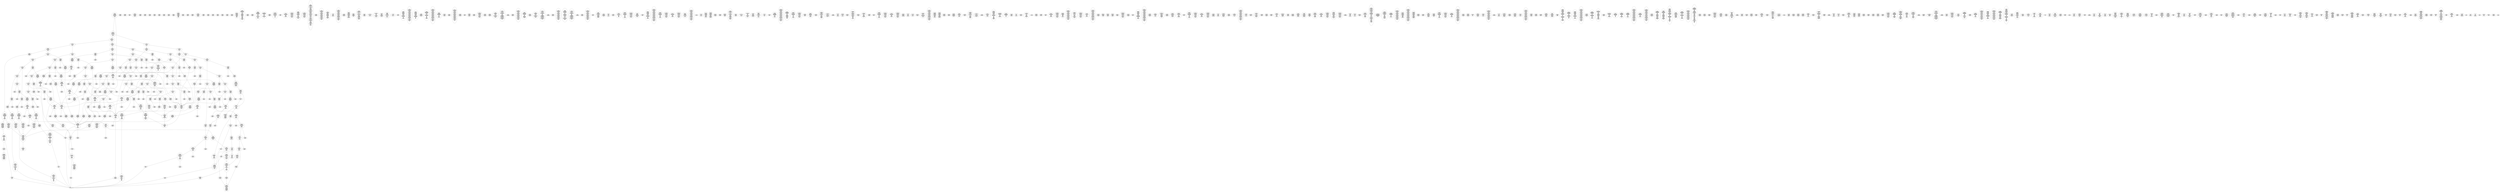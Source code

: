 /* Generated by GvGen v.1.0 (https://www.github.com/stricaud/gvgen) */

digraph G {
compound=true;
   node1 [label="[anywhere]"];
   node2 [label="# 0x0
PUSHX Data
PUSHX Data
MSTORE
PUSHX LogicData
CALLDATASIZE
LT
PUSHX Data
JUMPI
"];
   node3 [label="# 0xd
PUSHX Data
CALLDATALOAD
PUSHX BitData
SHR
PUSHX LogicData
GT
PUSHX Data
JUMPI
"];
   node4 [label="# 0x1e
PUSHX LogicData
GT
PUSHX Data
JUMPI
"];
   node5 [label="# 0x29
PUSHX LogicData
GT
PUSHX Data
JUMPI
"];
   node6 [label="# 0x34
PUSHX LogicData
GT
PUSHX Data
JUMPI
"];
   node7 [label="# 0x3f
PUSHX LogicData
EQ
PUSHX Data
JUMPI
"];
   node8 [label="# 0x4a
PUSHX LogicData
EQ
PUSHX Data
JUMPI
"];
   node9 [label="# 0x55
PUSHX LogicData
EQ
PUSHX Data
JUMPI
"];
   node10 [label="# 0x60
PUSHX LogicData
EQ
PUSHX Data
JUMPI
"];
   node11 [label="# 0x6b
PUSHX Data
REVERT
"];
   node12 [label="# 0x6f
JUMPDEST
PUSHX LogicData
EQ
PUSHX Data
JUMPI
"];
   node13 [label="# 0x7b
PUSHX LogicData
EQ
PUSHX Data
JUMPI
"];
   node14 [label="# 0x86
PUSHX LogicData
EQ
PUSHX Data
JUMPI
"];
   node15 [label="# 0x91
PUSHX Data
REVERT
"];
   node16 [label="# 0x95
JUMPDEST
PUSHX LogicData
EQ
PUSHX Data
JUMPI
"];
   node17 [label="# 0xa1
PUSHX LogicData
EQ
PUSHX Data
JUMPI
"];
   node18 [label="# 0xac
PUSHX LogicData
EQ
PUSHX Data
JUMPI
"];
   node19 [label="# 0xb7
PUSHX LogicData
EQ
PUSHX Data
JUMPI
"];
   node20 [label="# 0xc2
PUSHX LogicData
EQ
PUSHX Data
JUMPI
"];
   node21 [label="# 0xcd
PUSHX LogicData
EQ
PUSHX Data
JUMPI
"];
   node22 [label="# 0xd8
PUSHX Data
REVERT
"];
   node23 [label="# 0xdc
JUMPDEST
PUSHX LogicData
GT
PUSHX Data
JUMPI
"];
   node24 [label="# 0xe8
PUSHX LogicData
EQ
PUSHX Data
JUMPI
"];
   node25 [label="# 0xf3
PUSHX LogicData
EQ
PUSHX Data
JUMPI
"];
   node26 [label="# 0xfe
PUSHX LogicData
EQ
PUSHX Data
JUMPI
"];
   node27 [label="# 0x109
PUSHX LogicData
EQ
PUSHX Data
JUMPI
"];
   node28 [label="# 0x114
PUSHX LogicData
EQ
PUSHX Data
JUMPI
"];
   node29 [label="# 0x11f
PUSHX LogicData
EQ
PUSHX Data
JUMPI
"];
   node30 [label="# 0x12a
PUSHX Data
REVERT
"];
   node31 [label="# 0x12e
JUMPDEST
PUSHX LogicData
EQ
PUSHX Data
JUMPI
"];
   node32 [label="# 0x13a
PUSHX LogicData
EQ
PUSHX Data
JUMPI
"];
   node33 [label="# 0x145
PUSHX LogicData
EQ
PUSHX Data
JUMPI
"];
   node34 [label="# 0x150
PUSHX LogicData
EQ
PUSHX Data
JUMPI
"];
   node35 [label="# 0x15b
PUSHX LogicData
EQ
PUSHX Data
JUMPI
"];
   node36 [label="# 0x166
PUSHX LogicData
EQ
PUSHX Data
JUMPI
"];
   node37 [label="# 0x171
PUSHX Data
REVERT
"];
   node38 [label="# 0x175
JUMPDEST
PUSHX LogicData
GT
PUSHX Data
JUMPI
"];
   node39 [label="# 0x181
PUSHX LogicData
GT
PUSHX Data
JUMPI
"];
   node40 [label="# 0x18c
PUSHX LogicData
EQ
PUSHX Data
JUMPI
"];
   node41 [label="# 0x197
PUSHX LogicData
EQ
PUSHX Data
JUMPI
"];
   node42 [label="# 0x1a2
PUSHX LogicData
EQ
PUSHX Data
JUMPI
"];
   node43 [label="# 0x1ad
PUSHX LogicData
EQ
PUSHX Data
JUMPI
"];
   node44 [label="# 0x1b8
PUSHX LogicData
EQ
PUSHX Data
JUMPI
"];
   node45 [label="# 0x1c3
PUSHX LogicData
EQ
PUSHX Data
JUMPI
"];
   node46 [label="# 0x1ce
PUSHX Data
REVERT
"];
   node47 [label="# 0x1d2
JUMPDEST
PUSHX LogicData
EQ
PUSHX Data
JUMPI
"];
   node48 [label="# 0x1de
PUSHX LogicData
EQ
PUSHX Data
JUMPI
"];
   node49 [label="# 0x1e9
PUSHX LogicData
EQ
PUSHX Data
JUMPI
"];
   node50 [label="# 0x1f4
PUSHX LogicData
EQ
PUSHX Data
JUMPI
"];
   node51 [label="# 0x1ff
PUSHX LogicData
EQ
PUSHX Data
JUMPI
"];
   node52 [label="# 0x20a
PUSHX LogicData
EQ
PUSHX Data
JUMPI
"];
   node53 [label="# 0x215
PUSHX Data
REVERT
"];
   node54 [label="# 0x219
JUMPDEST
PUSHX LogicData
GT
PUSHX Data
JUMPI
"];
   node55 [label="# 0x225
PUSHX LogicData
EQ
PUSHX Data
JUMPI
"];
   node56 [label="# 0x230
PUSHX LogicData
EQ
PUSHX Data
JUMPI
"];
   node57 [label="# 0x23b
PUSHX LogicData
EQ
PUSHX Data
JUMPI
"];
   node58 [label="# 0x246
PUSHX LogicData
EQ
PUSHX Data
JUMPI
"];
   node59 [label="# 0x251
PUSHX LogicData
EQ
PUSHX Data
JUMPI
"];
   node60 [label="# 0x25c
PUSHX LogicData
EQ
PUSHX Data
JUMPI
"];
   node61 [label="# 0x267
PUSHX Data
REVERT
"];
   node62 [label="# 0x26b
JUMPDEST
PUSHX LogicData
EQ
PUSHX Data
JUMPI
"];
   node63 [label="# 0x277
PUSHX LogicData
EQ
PUSHX Data
JUMPI
"];
   node64 [label="# 0x282
PUSHX LogicData
EQ
PUSHX Data
JUMPI
"];
   node65 [label="# 0x28d
PUSHX LogicData
EQ
PUSHX Data
JUMPI
"];
   node66 [label="# 0x298
PUSHX LogicData
EQ
PUSHX Data
JUMPI
"];
   node67 [label="# 0x2a3
PUSHX LogicData
EQ
PUSHX Data
JUMPI
"];
   node68 [label="# 0x2ae
JUMPDEST
PUSHX Data
REVERT
"];
   node69 [label="# 0x2b3
JUMPDEST
CALLVALUE
ISZERO
PUSHX Data
JUMPI
"];
   node70 [label="# 0x2bb
PUSHX Data
REVERT
"];
   node71 [label="# 0x2bf
JUMPDEST
PUSHX Data
PUSHX Data
CALLDATASIZE
PUSHX Data
PUSHX Data
JUMP
"];
   node72 [label="# 0x2ce
JUMPDEST
PUSHX Data
JUMP
"];
   node73 [label="# 0x2d3
JUMPDEST
PUSHX MemData
MLOAD
ISZERO
ISZERO
MSTORE
PUSHX ArithData
ADD
"];
   node74 [label="# 0x2df
JUMPDEST
PUSHX MemData
MLOAD
SUB
RETURN
"];
   node75 [label="# 0x2e8
JUMPDEST
CALLVALUE
ISZERO
PUSHX Data
JUMPI
"];
   node76 [label="# 0x2f0
PUSHX Data
REVERT
"];
   node77 [label="# 0x2f4
JUMPDEST
PUSHX StorData
SLOAD
PUSHX Data
PUSHX Data
DIV
PUSHX ArithData
PUSHX BitData
PUSHX BitData
SHL
SUB
AND
JUMP
"];
   node78 [label="# 0x30f
JUMPDEST
PUSHX MemData
MLOAD
PUSHX ArithData
PUSHX BitData
PUSHX BitData
SHL
SUB
AND
MSTORE
PUSHX ArithData
ADD
PUSHX Data
JUMP
"];
   node79 [label="# 0x327
JUMPDEST
PUSHX Data
PUSHX Data
CALLDATASIZE
PUSHX Data
PUSHX Data
JUMP
"];
   node80 [label="# 0x335
JUMPDEST
PUSHX Data
JUMP
"];
   node81 [label="# 0x33a
JUMPDEST
STOP
"];
   node82 [label="# 0x33c
JUMPDEST
CALLVALUE
ISZERO
PUSHX Data
JUMPI
"];
   node83 [label="# 0x344
PUSHX Data
REVERT
"];
   node84 [label="# 0x348
JUMPDEST
PUSHX Data
PUSHX Data
JUMP
"];
   node85 [label="# 0x351
JUMPDEST
PUSHX MemData
MLOAD
PUSHX Data
PUSHX Data
JUMP
"];
   node86 [label="# 0x35e
JUMPDEST
CALLVALUE
ISZERO
PUSHX Data
JUMPI
"];
   node87 [label="# 0x366
PUSHX Data
REVERT
"];
   node88 [label="# 0x36a
JUMPDEST
PUSHX Data
PUSHX Data
CALLDATASIZE
PUSHX Data
PUSHX Data
JUMP
"];
   node89 [label="# 0x379
JUMPDEST
PUSHX Data
JUMP
"];
   node90 [label="# 0x37e
JUMPDEST
CALLVALUE
ISZERO
PUSHX Data
JUMPI
"];
   node91 [label="# 0x386
PUSHX Data
REVERT
"];
   node92 [label="# 0x38a
JUMPDEST
PUSHX Data
PUSHX Data
CALLDATASIZE
PUSHX Data
PUSHX Data
JUMP
"];
   node93 [label="# 0x399
JUMPDEST
PUSHX Data
JUMP
"];
   node94 [label="# 0x39e
JUMPDEST
CALLVALUE
ISZERO
PUSHX Data
JUMPI
"];
   node95 [label="# 0x3a6
PUSHX Data
REVERT
"];
   node96 [label="# 0x3aa
JUMPDEST
PUSHX Data
PUSHX StorData
SLOAD
JUMP
"];
   node97 [label="# 0x3b4
JUMPDEST
PUSHX MemData
MLOAD
MSTORE
PUSHX ArithData
ADD
PUSHX Data
JUMP
"];
   node98 [label="# 0x3c2
JUMPDEST
CALLVALUE
ISZERO
PUSHX Data
JUMPI
"];
   node99 [label="# 0x3ca
PUSHX Data
REVERT
"];
   node100 [label="# 0x3ce
JUMPDEST
PUSHX Data
PUSHX StorData
SLOAD
JUMP
"];
   node101 [label="# 0x3d8
JUMPDEST
CALLVALUE
ISZERO
PUSHX Data
JUMPI
"];
   node102 [label="# 0x3e0
PUSHX Data
REVERT
"];
   node103 [label="# 0x3e4
JUMPDEST
PUSHX StorData
SLOAD
PUSHX Data
PUSHX Data
DIV
PUSHX BitData
AND
JUMP
"];
   node104 [label="# 0x3f8
JUMPDEST
CALLVALUE
ISZERO
PUSHX Data
JUMPI
"];
   node105 [label="# 0x400
PUSHX Data
REVERT
"];
   node106 [label="# 0x404
JUMPDEST
PUSHX Data
PUSHX Data
CALLDATASIZE
PUSHX Data
PUSHX Data
JUMP
"];
   node107 [label="# 0x413
JUMPDEST
PUSHX Data
JUMP
"];
   node108 [label="# 0x418
JUMPDEST
CALLVALUE
ISZERO
PUSHX Data
JUMPI
"];
   node109 [label="# 0x420
PUSHX Data
REVERT
"];
   node110 [label="# 0x424
JUMPDEST
PUSHX Data
PUSHX Data
JUMP
"];
   node111 [label="# 0x42e
JUMPDEST
CALLVALUE
ISZERO
PUSHX Data
JUMPI
"];
   node112 [label="# 0x436
PUSHX Data
REVERT
"];
   node113 [label="# 0x43a
JUMPDEST
PUSHX Data
PUSHX StorData
SLOAD
JUMP
"];
   node114 [label="# 0x444
JUMPDEST
PUSHX Data
PUSHX Data
JUMP
"];
   node115 [label="# 0x44c
JUMPDEST
CALLVALUE
ISZERO
PUSHX Data
JUMPI
"];
   node116 [label="# 0x454
PUSHX Data
REVERT
"];
   node117 [label="# 0x458
JUMPDEST
PUSHX Data
PUSHX Data
CALLDATASIZE
PUSHX Data
PUSHX Data
JUMP
"];
   node118 [label="# 0x467
JUMPDEST
PUSHX Data
JUMP
"];
   node119 [label="# 0x46c
JUMPDEST
CALLVALUE
ISZERO
PUSHX Data
JUMPI
"];
   node120 [label="# 0x474
PUSHX Data
REVERT
"];
   node121 [label="# 0x478
JUMPDEST
PUSHX Data
PUSHX Data
CALLDATASIZE
PUSHX Data
PUSHX Data
JUMP
"];
   node122 [label="# 0x487
JUMPDEST
PUSHX Data
JUMP
"];
   node123 [label="# 0x48c
JUMPDEST
CALLVALUE
ISZERO
PUSHX Data
JUMPI
"];
   node124 [label="# 0x494
PUSHX Data
REVERT
"];
   node125 [label="# 0x498
JUMPDEST
PUSHX Data
PUSHX Data
JUMP
"];
   node126 [label="# 0x4a1
JUMPDEST
CALLVALUE
ISZERO
PUSHX Data
JUMPI
"];
   node127 [label="# 0x4a9
PUSHX Data
REVERT
"];
   node128 [label="# 0x4ad
JUMPDEST
PUSHX Data
PUSHX Data
JUMP
"];
   node129 [label="# 0x4b6
JUMPDEST
CALLVALUE
ISZERO
PUSHX Data
JUMPI
"];
   node130 [label="# 0x4be
PUSHX Data
REVERT
"];
   node131 [label="# 0x4c2
JUMPDEST
PUSHX Data
PUSHX Data
CALLDATASIZE
PUSHX Data
PUSHX Data
JUMP
"];
   node132 [label="# 0x4d1
JUMPDEST
PUSHX Data
JUMP
"];
   node133 [label="# 0x4d6
JUMPDEST
CALLVALUE
ISZERO
PUSHX Data
JUMPI
"];
   node134 [label="# 0x4de
PUSHX Data
REVERT
"];
   node135 [label="# 0x4e2
JUMPDEST
PUSHX Data
PUSHX Data
CALLDATASIZE
PUSHX Data
PUSHX Data
JUMP
"];
   node136 [label="# 0x4f1
JUMPDEST
PUSHX Data
JUMP
"];
   node137 [label="# 0x4f6
JUMPDEST
CALLVALUE
ISZERO
PUSHX Data
JUMPI
"];
   node138 [label="# 0x4fe
PUSHX Data
REVERT
"];
   node139 [label="# 0x502
JUMPDEST
PUSHX Data
PUSHX Data
CALLDATASIZE
PUSHX Data
PUSHX Data
JUMP
"];
   node140 [label="# 0x511
JUMPDEST
PUSHX Data
JUMP
"];
   node141 [label="# 0x516
JUMPDEST
CALLVALUE
ISZERO
PUSHX Data
JUMPI
"];
   node142 [label="# 0x51e
PUSHX Data
REVERT
"];
   node143 [label="# 0x522
JUMPDEST
PUSHX Data
PUSHX Data
CALLDATASIZE
PUSHX Data
PUSHX Data
JUMP
"];
   node144 [label="# 0x531
JUMPDEST
PUSHX Data
PUSHX Data
MSTORE
PUSHX Data
MSTORE
PUSHX Data
SHA3
SLOAD
JUMP
"];
   node145 [label="# 0x543
JUMPDEST
CALLVALUE
ISZERO
PUSHX Data
JUMPI
"];
   node146 [label="# 0x54b
PUSHX Data
REVERT
"];
   node147 [label="# 0x54f
JUMPDEST
PUSHX Data
PUSHX Data
JUMP
"];
   node148 [label="# 0x558
JUMPDEST
CALLVALUE
ISZERO
PUSHX Data
JUMPI
"];
   node149 [label="# 0x560
PUSHX Data
REVERT
"];
   node150 [label="# 0x564
JUMPDEST
PUSHX Data
PUSHX Data
CALLDATASIZE
PUSHX Data
PUSHX Data
JUMP
"];
   node151 [label="# 0x573
JUMPDEST
PUSHX Data
JUMP
"];
   node152 [label="# 0x578
JUMPDEST
CALLVALUE
ISZERO
PUSHX Data
JUMPI
"];
   node153 [label="# 0x580
PUSHX Data
REVERT
"];
   node154 [label="# 0x584
JUMPDEST
PUSHX Data
PUSHX Data
JUMP
"];
   node155 [label="# 0x58d
JUMPDEST
CALLVALUE
ISZERO
PUSHX Data
JUMPI
"];
   node156 [label="# 0x595
PUSHX Data
REVERT
"];
   node157 [label="# 0x599
JUMPDEST
PUSHX Data
PUSHX Data
CALLDATASIZE
PUSHX Data
PUSHX Data
JUMP
"];
   node158 [label="# 0x5a8
JUMPDEST
PUSHX Data
JUMP
"];
   node159 [label="# 0x5ad
JUMPDEST
CALLVALUE
ISZERO
PUSHX Data
JUMPI
"];
   node160 [label="# 0x5b5
PUSHX Data
REVERT
"];
   node161 [label="# 0x5b9
JUMPDEST
PUSHX Data
PUSHX Data
CALLDATASIZE
PUSHX Data
PUSHX Data
JUMP
"];
   node162 [label="# 0x5c8
JUMPDEST
PUSHX Data
JUMP
"];
   node163 [label="# 0x5cd
JUMPDEST
PUSHX MemData
MLOAD
PUSHX Data
PUSHX Data
JUMP
"];
   node164 [label="# 0x5da
JUMPDEST
CALLVALUE
ISZERO
PUSHX Data
JUMPI
"];
   node165 [label="# 0x5e2
PUSHX Data
REVERT
"];
   node166 [label="# 0x5e6
JUMPDEST
PUSHX Data
PUSHX Data
CALLDATASIZE
PUSHX Data
PUSHX Data
JUMP
"];
   node167 [label="# 0x5f5
JUMPDEST
PUSHX Data
JUMP
"];
   node168 [label="# 0x5fa
JUMPDEST
CALLVALUE
ISZERO
PUSHX Data
JUMPI
"];
   node169 [label="# 0x602
PUSHX Data
REVERT
"];
   node170 [label="# 0x606
JUMPDEST
PUSHX Data
PUSHX Data
CALLDATASIZE
PUSHX Data
PUSHX Data
JUMP
"];
   node171 [label="# 0x615
JUMPDEST
PUSHX Data
JUMP
"];
   node172 [label="# 0x61a
JUMPDEST
CALLVALUE
ISZERO
PUSHX Data
JUMPI
"];
   node173 [label="# 0x622
PUSHX Data
REVERT
"];
   node174 [label="# 0x626
JUMPDEST
PUSHX StorData
SLOAD
PUSHX ArithData
PUSHX BitData
PUSHX BitData
SHL
SUB
AND
PUSHX Data
JUMP
"];
   node175 [label="# 0x638
JUMPDEST
CALLVALUE
ISZERO
PUSHX Data
JUMPI
"];
   node176 [label="# 0x640
PUSHX Data
REVERT
"];
   node177 [label="# 0x644
JUMPDEST
PUSHX Data
PUSHX Data
JUMP
"];
   node178 [label="# 0x64d
JUMPDEST
CALLVALUE
ISZERO
PUSHX Data
JUMPI
"];
   node179 [label="# 0x655
PUSHX Data
REVERT
"];
   node180 [label="# 0x659
JUMPDEST
PUSHX Data
PUSHX StorData
SLOAD
JUMP
"];
   node181 [label="# 0x663
JUMPDEST
CALLVALUE
ISZERO
PUSHX Data
JUMPI
"];
   node182 [label="# 0x66b
PUSHX Data
REVERT
"];
   node183 [label="# 0x66f
JUMPDEST
PUSHX Data
PUSHX Data
JUMP
"];
   node184 [label="# 0x679
JUMPDEST
PUSHX Data
PUSHX Data
CALLDATASIZE
PUSHX Data
PUSHX Data
JUMP
"];
   node185 [label="# 0x687
JUMPDEST
PUSHX Data
JUMP
"];
   node186 [label="# 0x68c
JUMPDEST
CALLVALUE
ISZERO
PUSHX Data
JUMPI
"];
   node187 [label="# 0x694
PUSHX Data
REVERT
"];
   node188 [label="# 0x698
JUMPDEST
PUSHX Data
PUSHX Data
CALLDATASIZE
PUSHX Data
PUSHX Data
JUMP
"];
   node189 [label="# 0x6a7
JUMPDEST
PUSHX Data
JUMP
"];
   node190 [label="# 0x6ac
JUMPDEST
CALLVALUE
ISZERO
PUSHX Data
JUMPI
"];
   node191 [label="# 0x6b4
PUSHX Data
REVERT
"];
   node192 [label="# 0x6b8
JUMPDEST
PUSHX Data
PUSHX Data
CALLDATASIZE
PUSHX Data
PUSHX Data
JUMP
"];
   node193 [label="# 0x6c7
JUMPDEST
PUSHX Data
JUMP
"];
   node194 [label="# 0x6cc
JUMPDEST
CALLVALUE
ISZERO
PUSHX Data
JUMPI
"];
   node195 [label="# 0x6d4
PUSHX Data
REVERT
"];
   node196 [label="# 0x6d8
JUMPDEST
PUSHX StorData
SLOAD
PUSHX Data
PUSHX Data
DIV
PUSHX BitData
AND
JUMP
"];
   node197 [label="# 0x6eb
JUMPDEST
CALLVALUE
ISZERO
PUSHX Data
JUMPI
"];
   node198 [label="# 0x6f3
PUSHX Data
REVERT
"];
   node199 [label="# 0x6f7
JUMPDEST
PUSHX Data
PUSHX Data
CALLDATASIZE
PUSHX Data
PUSHX Data
JUMP
"];
   node200 [label="# 0x706
JUMPDEST
PUSHX Data
JUMP
"];
   node201 [label="# 0x70b
JUMPDEST
CALLVALUE
ISZERO
PUSHX Data
JUMPI
"];
   node202 [label="# 0x713
PUSHX Data
REVERT
"];
   node203 [label="# 0x717
JUMPDEST
PUSHX Data
PUSHX StorData
SLOAD
JUMP
"];
   node204 [label="# 0x721
JUMPDEST
CALLVALUE
ISZERO
PUSHX Data
JUMPI
"];
   node205 [label="# 0x729
PUSHX Data
REVERT
"];
   node206 [label="# 0x72d
JUMPDEST
PUSHX Data
PUSHX StorData
SLOAD
JUMP
"];
   node207 [label="# 0x737
JUMPDEST
CALLVALUE
ISZERO
PUSHX Data
JUMPI
"];
   node208 [label="# 0x73f
PUSHX Data
REVERT
"];
   node209 [label="# 0x743
JUMPDEST
PUSHX Data
PUSHX Data
CALLDATASIZE
PUSHX Data
PUSHX Data
JUMP
"];
   node210 [label="# 0x752
JUMPDEST
PUSHX Data
JUMP
"];
   node211 [label="# 0x757
JUMPDEST
CALLVALUE
ISZERO
PUSHX Data
JUMPI
"];
   node212 [label="# 0x75f
PUSHX Data
REVERT
"];
   node213 [label="# 0x763
JUMPDEST
PUSHX Data
PUSHX Data
CALLDATASIZE
PUSHX Data
PUSHX Data
JUMP
"];
   node214 [label="# 0x772
JUMPDEST
PUSHX Data
PUSHX Data
MSTORE
PUSHX Data
MSTORE
PUSHX Data
SHA3
SLOAD
JUMP
"];
   node215 [label="# 0x784
JUMPDEST
CALLVALUE
ISZERO
PUSHX Data
JUMPI
"];
   node216 [label="# 0x78c
PUSHX Data
REVERT
"];
   node217 [label="# 0x790
JUMPDEST
PUSHX Data
PUSHX Data
JUMP
"];
   node218 [label="# 0x799
JUMPDEST
CALLVALUE
ISZERO
PUSHX Data
JUMPI
"];
   node219 [label="# 0x7a1
PUSHX Data
REVERT
"];
   node220 [label="# 0x7a5
JUMPDEST
PUSHX Data
PUSHX Data
CALLDATASIZE
PUSHX Data
PUSHX Data
JUMP
"];
   node221 [label="# 0x7b4
JUMPDEST
PUSHX ArithData
PUSHX BitData
PUSHX BitData
SHL
SUB
AND
PUSHX Data
MSTORE
PUSHX Data
PUSHX Data
MSTORE
PUSHX Data
SHA3
AND
MSTORE
MSTORE
SHA3
SLOAD
PUSHX BitData
AND
JUMP
"];
   node222 [label="# 0x7e2
JUMPDEST
CALLVALUE
ISZERO
PUSHX Data
JUMPI
"];
   node223 [label="# 0x7ea
PUSHX Data
REVERT
"];
   node224 [label="# 0x7ee
JUMPDEST
PUSHX Data
PUSHX Data
CALLDATASIZE
PUSHX Data
PUSHX Data
JUMP
"];
   node225 [label="# 0x7fd
JUMPDEST
PUSHX Data
JUMP
"];
   node226 [label="# 0x802
JUMPDEST
CALLVALUE
ISZERO
PUSHX Data
JUMPI
"];
   node227 [label="# 0x80a
PUSHX Data
REVERT
"];
   node228 [label="# 0x80e
JUMPDEST
PUSHX Data
PUSHX Data
CALLDATASIZE
PUSHX Data
PUSHX Data
JUMP
"];
   node229 [label="# 0x81d
JUMPDEST
PUSHX Data
JUMP
"];
   node230 [label="# 0x822
JUMPDEST
CALLVALUE
ISZERO
PUSHX Data
JUMPI
"];
   node231 [label="# 0x82a
PUSHX Data
REVERT
"];
   node232 [label="# 0x82e
JUMPDEST
PUSHX StorData
SLOAD
PUSHX Data
PUSHX BitData
AND
JUMP
"];
   node233 [label="# 0x83c
JUMPDEST
CALLVALUE
ISZERO
PUSHX Data
JUMPI
"];
   node234 [label="# 0x844
PUSHX Data
REVERT
"];
   node235 [label="# 0x848
JUMPDEST
PUSHX Data
PUSHX StorData
SLOAD
JUMP
"];
   node236 [label="# 0x852
JUMPDEST
CALLVALUE
ISZERO
PUSHX Data
JUMPI
"];
   node237 [label="# 0x85a
PUSHX Data
REVERT
"];
   node238 [label="# 0x85e
JUMPDEST
PUSHX Data
PUSHX Data
JUMP
"];
   node239 [label="# 0x867
JUMPDEST
PUSHX Data
PUSHX ArithData
PUSHX BitData
PUSHX BitData
SHL
SUB
NOT
AND
PUSHX BitData
PUSHX BitData
SHL
EQ
PUSHX Data
JUMPI
"];
   node240 [label="# 0x883
PUSHX ArithData
PUSHX BitData
PUSHX BitData
SHL
SUB
NOT
AND
PUSHX BitData
PUSHX BitData
SHL
EQ
"];
   node241 [label="# 0x898
JUMPDEST
PUSHX Data
JUMPI
"];
   node242 [label="# 0x89e
PUSHX BitData
PUSHX BitData
SHL
PUSHX ArithData
PUSHX BitData
PUSHX BitData
SHL
SUB
NOT
AND
EQ
"];
   node243 [label="# 0x8b3
JUMPDEST
JUMP
"];
   node244 [label="# 0x8b9
JUMPDEST
PUSHX LogicData
PUSHX StorData
SLOAD
EQ
ISZERO
PUSHX Data
JUMPI
"];
   node245 [label="# 0x8c5
PUSHX MemData
MLOAD
PUSHX BitData
PUSHX BitData
SHL
MSTORE
PUSHX ArithData
ADD
PUSHX Data
PUSHX Data
JUMP
"];
   node246 [label="# 0x8dc
JUMPDEST
PUSHX MemData
MLOAD
SUB
REVERT
"];
   node247 [label="# 0x8e5
JUMPDEST
PUSHX Data
PUSHX Data
SSTORE
PUSHX StorData
SLOAD
PUSHX BitData
PUSHX Data
DIV
AND
ISZERO
ISZERO
PUSHX LogicData
EQ
PUSHX Data
JUMPI
"];
   node248 [label="# 0x900
PUSHX MemData
MLOAD
PUSHX BitData
PUSHX BitData
SHL
MSTORE
PUSHX ArithData
ADD
PUSHX Data
PUSHX Data
JUMP
"];
   node249 [label="# 0x917
JUMPDEST
PUSHX Data
PUSHX ArithData
MUL
PUSHX ArithData
ADD
PUSHX MemData
MLOAD
ADD
PUSHX Data
MSTORE
MSTORE
PUSHX ArithData
ADD
PUSHX ArithData
MUL
CALLDATACOPY
PUSHX Data
ADD
MSTORE
PUSHX StorData
SLOAD
PUSHX MemData
MLOAD
PUSHX BitData
NOT
CALLER
PUSHX BitData
SHL
AND
PUSHX ArithData
ADD
MSTORE
PUSHX ArithData
ADD
PUSHX MemData
MLOAD
PUSHX ArithData
SUB
SUB
MSTORE
PUSHX Data
MSTORE
MLOAD
PUSHX ArithData
ADD
SHA3
PUSHX Data
JUMP
"];
   node250 [label="# 0x98c
JUMPDEST
PUSHX Data
JUMPI
"];
   node251 [label="# 0x991
PUSHX MemData
MLOAD
PUSHX BitData
PUSHX BitData
SHL
MSTORE
PUSHX Data
PUSHX ArithData
ADD
MSTORE
PUSHX Data
PUSHX ArithData
ADD
MSTORE
PUSHX Data
PUSHX ArithData
ADD
MSTORE
PUSHX ArithData
ADD
PUSHX Data
JUMP
"];
   node252 [label="# 0x9d8
JUMPDEST
PUSHX StorData
SLOAD
CALLER
PUSHX Data
MSTORE
PUSHX Data
PUSHX Data
MSTORE
PUSHX Data
SHA3
SLOAD
PUSHX Data
PUSHX Data
JUMP
"];
   node253 [label="# 0x9f6
JUMPDEST
GT
ISZERO
PUSHX Data
JUMPI
"];
   node254 [label="# 0x9fd
PUSHX MemData
MLOAD
PUSHX BitData
PUSHX BitData
SHL
MSTORE
PUSHX Data
PUSHX ArithData
ADD
MSTORE
PUSHX Data
PUSHX ArithData
ADD
MSTORE
PUSHX BitData
PUSHX BitData
SHL
PUSHX ArithData
ADD
MSTORE
PUSHX ArithData
ADD
PUSHX Data
JUMP
"];
   node255 [label="# 0xa3f
JUMPDEST
PUSHX Data
PUSHX Data
JUMP
"];
   node256 [label="# 0xa48
JUMPDEST
CALLER
PUSHX Data
MSTORE
PUSHX Data
PUSHX Data
MSTORE
PUSHX Data
SHA3
SLOAD
PUSHX Data
PUSHX Data
JUMP
"];
   node257 [label="# 0xa67
JUMPDEST
SSTORE
PUSHX Data
PUSHX Data
SSTORE
JUMP
"];
   node258 [label="# 0xa76
JUMPDEST
PUSHX Data
PUSHX StorData
SLOAD
PUSHX Data
PUSHX Data
JUMP
"];
   node259 [label="# 0xa85
JUMPDEST
PUSHX ArithData
ADD
PUSHX ArithData
DIV
MUL
PUSHX ArithData
ADD
PUSHX MemData
MLOAD
ADD
PUSHX Data
MSTORE
MSTORE
PUSHX ArithData
ADD
SLOAD
PUSHX Data
PUSHX Data
JUMP
"];
   node260 [label="# 0xab1
JUMPDEST
ISZERO
PUSHX Data
JUMPI
"];
   node261 [label="# 0xab8
PUSHX LogicData
LT
PUSHX Data
JUMPI
"];
   node262 [label="# 0xac0
PUSHX ArithData
SLOAD
DIV
MUL
MSTORE
PUSHX ArithData
ADD
PUSHX Data
JUMP
"];
   node263 [label="# 0xad3
JUMPDEST
ADD
PUSHX Data
MSTORE
PUSHX Data
PUSHX Data
SHA3
"];
   node264 [label="# 0xae1
JUMPDEST
SLOAD
MSTORE
PUSHX ArithData
ADD
PUSHX ArithData
ADD
GT
PUSHX Data
JUMPI
"];
   node265 [label="# 0xaf5
SUB
PUSHX BitData
AND
ADD
"];
   node266 [label="# 0xafe
JUMPDEST
JUMP
"];
   node267 [label="# 0xb08
JUMPDEST
PUSHX Data
MSTORE
PUSHX Data
PUSHX Data
MSTORE
PUSHX Data
SHA3
SLOAD
PUSHX ArithData
PUSHX BitData
PUSHX BitData
SHL
SUB
AND
PUSHX Data
JUMPI
"];
   node268 [label="# 0xb25
PUSHX MemData
MLOAD
PUSHX BitData
PUSHX BitData
SHL
MSTORE
PUSHX Data
PUSHX ArithData
ADD
MSTORE
PUSHX Data
PUSHX ArithData
ADD
MSTORE
PUSHX Data
PUSHX ArithData
ADD
MSTORE
PUSHX BitData
PUSHX BitData
SHL
PUSHX ArithData
ADD
MSTORE
PUSHX ArithData
ADD
PUSHX Data
JUMP
"];
   node269 [label="# 0xb81
JUMPDEST
PUSHX Data
MSTORE
PUSHX Data
PUSHX Data
MSTORE
PUSHX Data
SHA3
SLOAD
PUSHX ArithData
PUSHX BitData
PUSHX BitData
SHL
SUB
AND
JUMP
"];
   node270 [label="# 0xb9d
JUMPDEST
PUSHX Data
PUSHX Data
PUSHX Data
JUMP
"];
   node271 [label="# 0xba8
JUMPDEST
PUSHX ArithData
PUSHX BitData
PUSHX BitData
SHL
SUB
AND
PUSHX ArithData
PUSHX BitData
PUSHX BitData
SHL
SUB
AND
EQ
ISZERO
PUSHX Data
JUMPI
"];
   node272 [label="# 0xbc5
PUSHX MemData
MLOAD
PUSHX BitData
PUSHX BitData
SHL
MSTORE
PUSHX Data
PUSHX ArithData
ADD
MSTORE
PUSHX Data
PUSHX ArithData
ADD
MSTORE
PUSHX Data
PUSHX ArithData
ADD
MSTORE
PUSHX BitData
PUSHX BitData
SHL
PUSHX ArithData
ADD
MSTORE
PUSHX ArithData
ADD
PUSHX Data
JUMP
"];
   node273 [label="# 0xc16
JUMPDEST
CALLER
PUSHX ArithData
PUSHX BitData
PUSHX BitData
SHL
SUB
AND
EQ
PUSHX Data
JUMPI
"];
   node274 [label="# 0xc28
PUSHX Data
CALLER
PUSHX Data
JUMP
"];
   node275 [label="# 0xc32
JUMPDEST
PUSHX Data
JUMPI
"];
   node276 [label="# 0xc37
PUSHX MemData
MLOAD
PUSHX BitData
PUSHX BitData
SHL
MSTORE
PUSHX Data
PUSHX ArithData
ADD
MSTORE
PUSHX Data
PUSHX ArithData
ADD
MSTORE
PUSHX Data
PUSHX ArithData
ADD
MSTORE
PUSHX Data
PUSHX ArithData
ADD
MSTORE
PUSHX ArithData
ADD
PUSHX Data
JUMP
"];
   node277 [label="# 0xca4
JUMPDEST
PUSHX Data
PUSHX Data
JUMP
"];
   node278 [label="# 0xcae
JUMPDEST
JUMP
"];
   node279 [label="# 0xcb3
JUMPDEST
PUSHX Data
CALLER
PUSHX Data
JUMP
"];
   node280 [label="# 0xcbd
JUMPDEST
PUSHX Data
JUMPI
"];
   node281 [label="# 0xcc2
PUSHX MemData
MLOAD
PUSHX BitData
PUSHX BitData
SHL
MSTORE
PUSHX ArithData
ADD
PUSHX Data
PUSHX Data
JUMP
"];
   node282 [label="# 0xcd9
JUMPDEST
PUSHX Data
PUSHX Data
JUMP
"];
   node283 [label="# 0xce4
JUMPDEST
PUSHX StorData
SLOAD
PUSHX ArithData
PUSHX BitData
PUSHX BitData
SHL
SUB
AND
CALLER
EQ
PUSHX Data
JUMPI
"];
   node284 [label="# 0xcf7
PUSHX MemData
MLOAD
PUSHX BitData
PUSHX BitData
SHL
MSTORE
PUSHX ArithData
ADD
PUSHX Data
PUSHX Data
JUMP
"];
   node285 [label="# 0xd0e
JUMPDEST
SELFBALANCE
PUSHX Data
PUSHX Data
PUSHX Data
PUSHX Data
PUSHX Data
PUSHX Data
PUSHX Data
PUSHX Data
JUMP
"];
   node286 [label="# 0xd5e
JUMPDEST
PUSHX Data
PUSHX Data
JUMP
"];
   node287 [label="# 0xd68
JUMPDEST
PUSHX MemData
MLOAD
PUSHX Data
GAS
CALL
RETURNDATASIZE
PUSHX LogicData
EQ
PUSHX Data
JUMPI
"];
   node288 [label="# 0xd83
PUSHX MemData
MLOAD
PUSHX BitData
NOT
PUSHX ArithData
RETURNDATASIZE
ADD
AND
ADD
PUSHX Data
MSTORE
RETURNDATASIZE
MSTORE
RETURNDATASIZE
PUSHX Data
PUSHX ArithData
ADD
RETURNDATACOPY
PUSHX Data
JUMP
"];
   node289 [label="# 0xda4
JUMPDEST
PUSHX Data
"];
   node290 [label="# 0xda9
JUMPDEST
PUSHX Data
JUMPI
"];
   node291 [label="# 0xdb3
PUSHX MemData
MLOAD
PUSHX BitData
PUSHX BitData
SHL
MSTORE
PUSHX Data
PUSHX ArithData
ADD
MSTORE
PUSHX Data
PUSHX ArithData
ADD
MSTORE
PUSHX Data
PUSHX ArithData
ADD
MSTORE
PUSHX ArithData
ADD
PUSHX Data
JUMP
"];
   node292 [label="# 0xdfa
JUMPDEST
PUSHX Data
PUSHX ArithData
PUSHX BitData
PUSHX BitData
SHL
SUB
AND
PUSHX Data
PUSHX Data
PUSHX Data
PUSHX Data
JUMP
"];
   node293 [label="# 0xe13
JUMPDEST
PUSHX Data
PUSHX Data
JUMP
"];
   node294 [label="# 0xe1d
JUMPDEST
PUSHX MemData
MLOAD
PUSHX Data
GAS
CALL
RETURNDATASIZE
PUSHX LogicData
EQ
PUSHX Data
JUMPI
"];
   node295 [label="# 0xe38
PUSHX MemData
MLOAD
PUSHX BitData
NOT
PUSHX ArithData
RETURNDATASIZE
ADD
AND
ADD
PUSHX Data
MSTORE
RETURNDATASIZE
MSTORE
RETURNDATASIZE
PUSHX Data
PUSHX ArithData
ADD
RETURNDATACOPY
PUSHX Data
JUMP
"];
   node296 [label="# 0xe59
JUMPDEST
PUSHX Data
"];
   node297 [label="# 0xe5e
JUMPDEST
PUSHX Data
JUMPI
"];
   node298 [label="# 0xe68
PUSHX MemData
MLOAD
PUSHX BitData
PUSHX BitData
SHL
MSTORE
PUSHX Data
PUSHX ArithData
ADD
MSTORE
PUSHX Data
PUSHX ArithData
ADD
MSTORE
PUSHX Data
PUSHX ArithData
ADD
MSTORE
PUSHX ArithData
ADD
PUSHX Data
JUMP
"];
   node299 [label="# 0xeaf
JUMPDEST
PUSHX Data
PUSHX ArithData
PUSHX BitData
PUSHX BitData
SHL
SUB
AND
SELFBALANCE
PUSHX MemData
MLOAD
PUSHX Data
PUSHX MemData
MLOAD
SUB
GAS
CALL
RETURNDATASIZE
PUSHX LogicData
EQ
PUSHX Data
JUMPI
"];
   node300 [label="# 0xedb
PUSHX MemData
MLOAD
PUSHX BitData
NOT
PUSHX ArithData
RETURNDATASIZE
ADD
AND
ADD
PUSHX Data
MSTORE
RETURNDATASIZE
MSTORE
RETURNDATASIZE
PUSHX Data
PUSHX ArithData
ADD
RETURNDATACOPY
PUSHX Data
JUMP
"];
   node301 [label="# 0xefc
JUMPDEST
PUSHX Data
"];
   node302 [label="# 0xf01
JUMPDEST
PUSHX Data
JUMPI
"];
   node303 [label="# 0xf0b
PUSHX MemData
MLOAD
PUSHX BitData
PUSHX BitData
SHL
MSTORE
PUSHX Data
PUSHX ArithData
ADD
MSTORE
PUSHX Data
PUSHX ArithData
ADD
MSTORE
PUSHX Data
PUSHX ArithData
ADD
MSTORE
PUSHX ArithData
ADD
PUSHX Data
JUMP
"];
   node304 [label="# 0xf52
JUMPDEST
JUMP
"];
   node305 [label="# 0xf5b
JUMPDEST
PUSHX Data
PUSHX MemData
MLOAD
PUSHX ArithData
ADD
PUSHX Data
MSTORE
PUSHX Data
MSTORE
PUSHX Data
JUMP
"];
   node306 [label="# 0xf76
JUMPDEST
PUSHX Data
PUSHX Data
PUSHX Data
JUMP
"];
   node307 [label="# 0xf81
JUMPDEST
MLOAD
LT
PUSHX Data
JUMPI
"];
   node308 [label="# 0xf8b
PUSHX Data
PUSHX Data
JUMP
"];
   node309 [label="# 0xf92
JUMPDEST
PUSHX ArithData
MUL
PUSHX ArithData
ADD
ADD
MLOAD
JUMP
"];
   node310 [label="# 0xfa2
JUMPDEST
PUSHX StorData
SLOAD
PUSHX ArithData
PUSHX BitData
PUSHX BitData
SHL
SUB
AND
CALLER
EQ
PUSHX Data
JUMPI
"];
   node311 [label="# 0xfb5
PUSHX MemData
MLOAD
PUSHX BitData
PUSHX BitData
SHL
MSTORE
PUSHX ArithData
ADD
PUSHX Data
PUSHX Data
JUMP
"];
   node312 [label="# 0xfcc
JUMPDEST
PUSHX StorData
SLOAD
PUSHX BitData
NOT
AND
PUSHX ArithData
DIV
PUSHX BitData
AND
ISZERO
MUL
OR
SSTORE
JUMP
"];
   node313 [label="# 0xfeb
JUMPDEST
PUSHX StorData
SLOAD
PUSHX ArithData
PUSHX BitData
PUSHX BitData
SHL
SUB
AND
CALLER
EQ
PUSHX Data
JUMPI
"];
   node314 [label="# 0xffe
PUSHX MemData
MLOAD
PUSHX BitData
PUSHX BitData
SHL
MSTORE
PUSHX ArithData
ADD
PUSHX Data
PUSHX Data
JUMP
"];
   node315 [label="# 0x1015
JUMPDEST
PUSHX StorData
SLOAD
PUSHX BitData
NOT
AND
PUSHX ArithData
DIV
PUSHX BitData
AND
ISZERO
MUL
OR
SSTORE
JUMP
"];
   node316 [label="# 0x1032
JUMPDEST
PUSHX StorData
SLOAD
PUSHX ArithData
PUSHX BitData
PUSHX BitData
SHL
SUB
AND
CALLER
EQ
PUSHX Data
JUMPI
"];
   node317 [label="# 0x1045
PUSHX MemData
MLOAD
PUSHX BitData
PUSHX BitData
SHL
MSTORE
PUSHX ArithData
ADD
PUSHX Data
PUSHX Data
JUMP
"];
   node318 [label="# 0x105c
JUMPDEST
MLOAD
PUSHX Data
PUSHX Data
PUSHX ArithData
ADD
PUSHX Data
JUMP
"];
   node319 [label="# 0x106f
JUMPDEST
JUMP
"];
   node320 [label="# 0x1073
JUMPDEST
PUSHX Data
MSTORE
PUSHX Data
PUSHX Data
MSTORE
PUSHX Data
SHA3
SLOAD
PUSHX ArithData
PUSHX BitData
PUSHX BitData
SHL
SUB
AND
PUSHX Data
JUMPI
"];
   node321 [label="# 0x1091
PUSHX MemData
MLOAD
PUSHX BitData
PUSHX BitData
SHL
MSTORE
PUSHX Data
PUSHX ArithData
ADD
MSTORE
PUSHX Data
PUSHX ArithData
ADD
MSTORE
PUSHX Data
PUSHX ArithData
ADD
MSTORE
PUSHX BitData
PUSHX BitData
SHL
PUSHX ArithData
ADD
MSTORE
PUSHX ArithData
ADD
PUSHX Data
JUMP
"];
   node322 [label="# 0x10ea
JUMPDEST
PUSHX StorData
SLOAD
PUSHX ArithData
PUSHX BitData
PUSHX BitData
SHL
SUB
AND
CALLER
EQ
PUSHX Data
JUMPI
"];
   node323 [label="# 0x10fd
PUSHX MemData
MLOAD
PUSHX BitData
PUSHX BitData
SHL
MSTORE
PUSHX ArithData
ADD
PUSHX Data
PUSHX Data
JUMP
"];
   node324 [label="# 0x1114
JUMPDEST
PUSHX LogicData
PUSHX StorData
SLOAD
EQ
ISZERO
PUSHX Data
JUMPI
"];
   node325 [label="# 0x1120
PUSHX MemData
MLOAD
PUSHX BitData
PUSHX BitData
SHL
MSTORE
PUSHX ArithData
ADD
PUSHX Data
PUSHX Data
JUMP
"];
   node326 [label="# 0x1137
JUMPDEST
PUSHX Data
PUSHX Data
SSTORE
PUSHX LogicData
LT
PUSHX Data
JUMPI
"];
   node327 [label="# 0x1146
PUSHX MemData
MLOAD
PUSHX BitData
PUSHX BitData
SHL
MSTORE
PUSHX Data
PUSHX ArithData
ADD
MSTORE
PUSHX Data
PUSHX ArithData
ADD
MSTORE
PUSHX BitData
PUSHX BitData
SHL
PUSHX ArithData
ADD
MSTORE
PUSHX ArithData
ADD
PUSHX Data
JUMP
"];
   node328 [label="# 0x1189
JUMPDEST
"];
   node329 [label="# 0x118b
JUMPDEST
GT
PUSHX Data
JUMPI
"];
   node330 [label="# 0x1193
PUSHX Data
MSTORE
PUSHX Data
PUSHX Data
MSTORE
PUSHX Data
SHA3
SLOAD
PUSHX Data
JUMPI
"];
   node331 [label="# 0x11a6
PUSHX Data
MSTORE
PUSHX Data
PUSHX Data
MSTORE
PUSHX Data
SHA3
PUSHX Data
SSTORE
PUSHX Data
PUSHX Data
JUMP
"];
   node332 [label="# 0x11c1
JUMPDEST
PUSHX Data
PUSHX Data
JUMP
"];
   node333 [label="# 0x11cb
JUMPDEST
PUSHX Data
JUMP
"];
   node334 [label="# 0x11d3
JUMPDEST
PUSHX Data
PUSHX Data
SSTORE
JUMP
"];
   node335 [label="# 0x11de
JUMPDEST
PUSHX StorData
SLOAD
PUSHX Data
PUSHX Data
JUMP
"];
   node336 [label="# 0x11eb
JUMPDEST
PUSHX ArithData
ADD
PUSHX ArithData
DIV
MUL
PUSHX ArithData
ADD
PUSHX MemData
MLOAD
ADD
PUSHX Data
MSTORE
MSTORE
PUSHX ArithData
ADD
SLOAD
PUSHX Data
PUSHX Data
JUMP
"];
   node337 [label="# 0x1217
JUMPDEST
ISZERO
PUSHX Data
JUMPI
"];
   node338 [label="# 0x121e
PUSHX LogicData
LT
PUSHX Data
JUMPI
"];
   node339 [label="# 0x1226
PUSHX ArithData
SLOAD
DIV
MUL
MSTORE
PUSHX ArithData
ADD
PUSHX Data
JUMP
"];
   node340 [label="# 0x1239
JUMPDEST
ADD
PUSHX Data
MSTORE
PUSHX Data
PUSHX Data
SHA3
"];
   node341 [label="# 0x1247
JUMPDEST
SLOAD
MSTORE
PUSHX ArithData
ADD
PUSHX ArithData
ADD
GT
PUSHX Data
JUMPI
"];
   node342 [label="# 0x125b
SUB
PUSHX BitData
AND
ADD
"];
   node343 [label="# 0x1264
JUMPDEST
JUMP
"];
   node344 [label="# 0x126c
JUMPDEST
PUSHX Data
PUSHX ArithData
PUSHX BitData
PUSHX BitData
SHL
SUB
AND
PUSHX Data
JUMPI
"];
   node345 [label="# 0x127d
PUSHX MemData
MLOAD
PUSHX BitData
PUSHX BitData
SHL
MSTORE
PUSHX Data
PUSHX ArithData
ADD
MSTORE
PUSHX Data
PUSHX ArithData
ADD
MSTORE
PUSHX Data
PUSHX ArithData
ADD
MSTORE
PUSHX BitData
PUSHX BitData
SHL
PUSHX ArithData
ADD
MSTORE
PUSHX ArithData
ADD
PUSHX Data
JUMP
"];
   node346 [label="# 0x12d7
JUMPDEST
PUSHX ArithData
PUSHX BitData
PUSHX BitData
SHL
SUB
AND
PUSHX Data
MSTORE
PUSHX Data
PUSHX Data
MSTORE
PUSHX Data
SHA3
SLOAD
JUMP
"];
   node347 [label="# 0x12f3
JUMPDEST
PUSHX StorData
SLOAD
PUSHX ArithData
PUSHX BitData
PUSHX BitData
SHL
SUB
AND
CALLER
EQ
PUSHX Data
JUMPI
"];
   node348 [label="# 0x1306
PUSHX MemData
MLOAD
PUSHX BitData
PUSHX BitData
SHL
MSTORE
PUSHX ArithData
ADD
PUSHX Data
PUSHX Data
JUMP
"];
   node349 [label="# 0x131d
JUMPDEST
PUSHX Data
PUSHX Data
PUSHX Data
JUMP
"];
   node350 [label="# 0x1327
JUMPDEST
JUMP
"];
   node351 [label="# 0x1329
JUMPDEST
PUSHX StorData
SLOAD
PUSHX ArithData
PUSHX BitData
PUSHX BitData
SHL
SUB
AND
CALLER
EQ
PUSHX Data
JUMPI
"];
   node352 [label="# 0x133c
PUSHX MemData
MLOAD
PUSHX BitData
PUSHX BitData
SHL
MSTORE
PUSHX ArithData
ADD
PUSHX Data
PUSHX Data
JUMP
"];
   node353 [label="# 0x1353
JUMPDEST
PUSHX Data
SSTORE
JUMP
"];
   node354 [label="# 0x1358
JUMPDEST
PUSHX Data
PUSHX Data
PUSHX LogicData
GT
ISZERO
PUSHX Data
JUMPI
"];
   node355 [label="# 0x136e
PUSHX Data
PUSHX Data
JUMP
"];
   node356 [label="# 0x1375
JUMPDEST
PUSHX MemData
MLOAD
MSTORE
PUSHX ArithData
MUL
PUSHX ArithData
ADD
ADD
PUSHX Data
MSTORE
ISZERO
PUSHX Data
JUMPI
"];
   node357 [label="# 0x138f
PUSHX ArithData
ADD
PUSHX ArithData
MUL
CALLDATASIZE
CALLDATACOPY
ADD
"];
   node358 [label="# 0x139e
JUMPDEST
PUSHX Data
"];
   node359 [label="# 0x13a4
JUMPDEST
LT
ISZERO
PUSHX Data
JUMPI
"];
   node360 [label="# 0x13ad
PUSHX Data
PUSHX Data
LT
PUSHX Data
JUMPI
"];
   node361 [label="# 0x13bb
PUSHX Data
PUSHX Data
JUMP
"];
   node362 [label="# 0x13c2
JUMPDEST
PUSHX ArithData
MUL
ADD
CALLDATALOAD
MSTORE
PUSHX ArithData
ADD
MSTORE
PUSHX ArithData
ADD
PUSHX Data
SHA3
SLOAD
MLOAD
LT
PUSHX Data
JUMPI
"];
   node363 [label="# 0x13e3
PUSHX Data
PUSHX Data
JUMP
"];
   node364 [label="# 0x13ea
JUMPDEST
PUSHX ArithData
MUL
ADD
ADD
MSTORE
PUSHX Data
PUSHX Data
JUMP
"];
   node365 [label="# 0x13ff
JUMPDEST
PUSHX Data
JUMP
"];
   node366 [label="# 0x1407
JUMPDEST
JUMP
"];
   node367 [label="# 0x140f
JUMPDEST
PUSHX StorData
SLOAD
PUSHX ArithData
PUSHX BitData
PUSHX BitData
SHL
SUB
AND
CALLER
EQ
PUSHX Data
JUMPI
"];
   node368 [label="# 0x1422
PUSHX MemData
MLOAD
PUSHX BitData
PUSHX BitData
SHL
MSTORE
PUSHX ArithData
ADD
PUSHX Data
PUSHX Data
JUMP
"];
   node369 [label="# 0x1439
JUMPDEST
PUSHX LogicData
PUSHX StorData
SLOAD
EQ
ISZERO
PUSHX Data
JUMPI
"];
   node370 [label="# 0x1445
PUSHX MemData
MLOAD
PUSHX BitData
PUSHX BitData
SHL
MSTORE
PUSHX ArithData
ADD
PUSHX Data
PUSHX Data
JUMP
"];
   node371 [label="# 0x145c
JUMPDEST
PUSHX Data
PUSHX Data
SSTORE
PUSHX Data
"];
   node372 [label="# 0x1464
JUMPDEST
LT
ISZERO
PUSHX Data
JUMPI
"];
   node373 [label="# 0x146d
PUSHX Data
LT
PUSHX Data
JUMPI
"];
   node374 [label="# 0x1479
PUSHX Data
PUSHX Data
JUMP
"];
   node375 [label="# 0x1480
JUMPDEST
PUSHX ArithData
MUL
ADD
CALLDATALOAD
PUSHX LogicData
LT
PUSHX Data
JUMPI
"];
   node376 [label="# 0x1493
PUSHX MemData
MLOAD
PUSHX BitData
PUSHX BitData
SHL
MSTORE
PUSHX Data
PUSHX ArithData
ADD
MSTORE
PUSHX Data
PUSHX ArithData
ADD
MSTORE
PUSHX BitData
PUSHX BitData
SHL
PUSHX ArithData
ADD
MSTORE
PUSHX ArithData
ADD
PUSHX Data
JUMP
"];
   node377 [label="# 0x14d6
JUMPDEST
PUSHX Data
MSTORE
PUSHX Data
PUSHX Data
MSTORE
PUSHX Data
SHA3
SLOAD
PUSHX Data
JUMPI
"];
   node378 [label="# 0x14ea
PUSHX Data
MSTORE
PUSHX Data
PUSHX Data
MSTORE
PUSHX Data
SHA3
PUSHX Data
SSTORE
PUSHX Data
PUSHX Data
JUMP
"];
   node379 [label="# 0x1505
JUMPDEST
PUSHX Data
PUSHX Data
JUMP
"];
   node380 [label="# 0x1510
JUMPDEST
PUSHX Data
JUMP
"];
   node381 [label="# 0x1518
JUMPDEST
PUSHX Data
PUSHX Data
PUSHX Data
PUSHX Data
JUMP
"];
   node382 [label="# 0x1525
JUMPDEST
PUSHX Data
PUSHX LogicData
GT
ISZERO
PUSHX Data
JUMPI
"];
   node383 [label="# 0x153b
PUSHX Data
PUSHX Data
JUMP
"];
   node384 [label="# 0x1542
JUMPDEST
PUSHX MemData
MLOAD
MSTORE
PUSHX ArithData
MUL
PUSHX ArithData
ADD
ADD
PUSHX Data
MSTORE
ISZERO
PUSHX Data
JUMPI
"];
   node385 [label="# 0x155c
PUSHX ArithData
ADD
PUSHX ArithData
MUL
CALLDATASIZE
CALLDATACOPY
ADD
"];
   node386 [label="# 0x156b
JUMPDEST
PUSHX Data
"];
   node387 [label="# 0x1572
JUMPDEST
PUSHX LogicData
LT
ISZERO
PUSHX Data
JUMPI
"];
   node388 [label="# 0x157d
PUSHX Data
MSTORE
PUSHX Data
PUSHX Data
MSTORE
PUSHX Data
SHA3
SLOAD
PUSHX ArithData
PUSHX BitData
PUSHX BitData
SHL
SUB
AND
ISZERO
ISZERO
ISZERO
PUSHX Data
JUMPI
"];
   node389 [label="# 0x159d
PUSHX ArithData
PUSHX BitData
PUSHX BitData
SHL
SUB
AND
PUSHX Data
PUSHX Data
JUMP
"];
   node390 [label="# 0x15b0
JUMPDEST
PUSHX ArithData
PUSHX BitData
PUSHX BitData
SHL
SUB
AND
EQ
"];
   node391 [label="# 0x15bb
JUMPDEST
ISZERO
PUSHX Data
JUMPI
"];
   node392 [label="# 0x15c1
MLOAD
LT
PUSHX Data
JUMPI
"];
   node393 [label="# 0x15cc
PUSHX Data
PUSHX Data
JUMP
"];
   node394 [label="# 0x15d3
JUMPDEST
PUSHX ArithData
MUL
ADD
ADD
MSTORE
PUSHX Data
PUSHX Data
JUMP
"];
   node395 [label="# 0x15e8
JUMPDEST
"];
   node396 [label="# 0x15ec
JUMPDEST
PUSHX Data
PUSHX Data
JUMP
"];
   node397 [label="# 0x15f6
JUMPDEST
PUSHX Data
JUMP
"];
   node398 [label="# 0x15fe
JUMPDEST
JUMP
"];
   node399 [label="# 0x1608
JUMPDEST
PUSHX Data
PUSHX StorData
SLOAD
PUSHX Data
PUSHX Data
JUMP
"];
   node400 [label="# 0x1617
JUMPDEST
PUSHX LogicData
PUSHX StorData
SLOAD
EQ
ISZERO
PUSHX Data
JUMPI
"];
   node401 [label="# 0x1623
PUSHX MemData
MLOAD
PUSHX BitData
PUSHX BitData
SHL
MSTORE
PUSHX ArithData
ADD
PUSHX Data
PUSHX Data
JUMP
"];
   node402 [label="# 0x163a
JUMPDEST
PUSHX Data
PUSHX Data
SSTORE
ORIGIN
CALLER
EQ
PUSHX Data
JUMPI
"];
   node403 [label="# 0x1647
PUSHX MemData
MLOAD
PUSHX BitData
PUSHX BitData
SHL
MSTORE
PUSHX Data
PUSHX ArithData
ADD
MSTORE
PUSHX Data
PUSHX ArithData
ADD
MSTORE
PUSHX Data
PUSHX ArithData
ADD
MSTORE
PUSHX ArithData
ADD
PUSHX Data
JUMP
"];
   node404 [label="# 0x168e
JUMPDEST
PUSHX StorData
SLOAD
PUSHX Data
DIV
PUSHX BitData
AND
ISZERO
ISZERO
PUSHX LogicData
EQ
PUSHX Data
JUMPI
"];
   node405 [label="# 0x16a4
PUSHX MemData
MLOAD
PUSHX BitData
PUSHX BitData
SHL
MSTORE
PUSHX ArithData
ADD
PUSHX Data
PUSHX Data
JUMP
"];
   node406 [label="# 0x16bb
JUMPDEST
PUSHX StorData
SLOAD
GT
ISZERO
PUSHX Data
JUMPI
"];
   node407 [label="# 0x16c6
PUSHX MemData
MLOAD
PUSHX BitData
PUSHX BitData
SHL
MSTORE
PUSHX Data
PUSHX ArithData
ADD
MSTORE
PUSHX Data
PUSHX ArithData
ADD
MSTORE
PUSHX BitData
PUSHX BitData
SHL
PUSHX ArithData
ADD
MSTORE
PUSHX ArithData
ADD
PUSHX Data
JUMP
"];
   node408 [label="# 0x1708
JUMPDEST
PUSHX Data
PUSHX Data
JUMP
"];
   node409 [label="# 0x1711
JUMPDEST
PUSHX Data
PUSHX Data
SSTORE
JUMP
"];
   node410 [label="# 0x1719
JUMPDEST
PUSHX Data
CALLER
PUSHX Data
JUMP
"];
   node411 [label="# 0x1724
JUMPDEST
PUSHX Data
CALLER
PUSHX Data
JUMP
"];
   node412 [label="# 0x172e
JUMPDEST
PUSHX Data
JUMPI
"];
   node413 [label="# 0x1733
PUSHX MemData
MLOAD
PUSHX BitData
PUSHX BitData
SHL
MSTORE
PUSHX ArithData
ADD
PUSHX Data
PUSHX Data
JUMP
"];
   node414 [label="# 0x174a
JUMPDEST
PUSHX Data
PUSHX Data
JUMP
"];
   node415 [label="# 0x1756
JUMPDEST
JUMP
"];
   node416 [label="# 0x175c
JUMPDEST
PUSHX Data
MSTORE
PUSHX Data
PUSHX Data
MSTORE
PUSHX Data
SHA3
SLOAD
PUSHX Data
PUSHX ArithData
PUSHX BitData
PUSHX BitData
SHL
SUB
AND
PUSHX Data
JUMPI
"];
   node417 [label="# 0x177c
PUSHX MemData
MLOAD
PUSHX BitData
PUSHX BitData
SHL
MSTORE
PUSHX Data
PUSHX ArithData
ADD
MSTORE
PUSHX Data
PUSHX ArithData
ADD
MSTORE
PUSHX Data
PUSHX ArithData
ADD
MSTORE
PUSHX BitData
PUSHX BitData
SHL
PUSHX ArithData
ADD
MSTORE
PUSHX ArithData
ADD
PUSHX Data
JUMP
"];
   node418 [label="# 0x17db
JUMPDEST
PUSHX Data
PUSHX Data
PUSHX Data
JUMP
"];
   node419 [label="# 0x17e5
JUMPDEST
PUSHX LogicData
MLOAD
GT
PUSHX Data
JUMPI
"];
   node420 [label="# 0x17f1
PUSHX MemData
MLOAD
PUSHX ArithData
ADD
PUSHX Data
MSTORE
PUSHX Data
MSTORE
PUSHX Data
JUMP
"];
   node421 [label="# 0x1805
JUMPDEST
PUSHX Data
PUSHX Data
JUMP
"];
   node422 [label="# 0x180f
JUMPDEST
PUSHX MemData
MLOAD
PUSHX ArithData
ADD
PUSHX Data
PUSHX Data
JUMP
"];
   node423 [label="# 0x1820
JUMPDEST
PUSHX MemData
MLOAD
PUSHX ArithData
SUB
SUB
MSTORE
PUSHX Data
MSTORE
"];
   node424 [label="# 0x1830
JUMPDEST
JUMP
"];
   node425 [label="# 0x1837
JUMPDEST
PUSHX StorData
SLOAD
PUSHX ArithData
PUSHX BitData
PUSHX BitData
SHL
SUB
AND
CALLER
EQ
PUSHX Data
JUMPI
"];
   node426 [label="# 0x184a
PUSHX MemData
MLOAD
PUSHX BitData
PUSHX BitData
SHL
MSTORE
PUSHX ArithData
ADD
PUSHX Data
PUSHX Data
JUMP
"];
   node427 [label="# 0x1861
JUMPDEST
PUSHX LogicData
PUSHX StorData
SLOAD
EQ
ISZERO
PUSHX Data
JUMPI
"];
   node428 [label="# 0x186d
PUSHX MemData
MLOAD
PUSHX BitData
PUSHX BitData
SHL
MSTORE
PUSHX ArithData
ADD
PUSHX Data
PUSHX Data
JUMP
"];
   node429 [label="# 0x1884
JUMPDEST
PUSHX Data
PUSHX Data
SSTORE
PUSHX Data
"];
   node430 [label="# 0x188c
JUMPDEST
LT
ISZERO
PUSHX Data
JUMPI
"];
   node431 [label="# 0x1895
PUSHX Data
PUSHX StorData
SLOAD
PUSHX Data
PUSHX Data
PUSHX Data
JUMP
"];
   node432 [label="# 0x18a7
JUMPDEST
PUSHX Data
PUSHX Data
JUMP
"];
   node433 [label="# 0x18b1
JUMPDEST
PUSHX LogicData
LT
PUSHX Data
JUMPI
"];
   node434 [label="# 0x18bd
PUSHX MemData
MLOAD
PUSHX BitData
PUSHX BitData
SHL
MSTORE
PUSHX Data
PUSHX ArithData
ADD
MSTORE
PUSHX Data
PUSHX ArithData
ADD
MSTORE
PUSHX BitData
PUSHX BitData
SHL
PUSHX ArithData
ADD
MSTORE
PUSHX ArithData
ADD
PUSHX Data
JUMP
"];
   node435 [label="# 0x18fb
JUMPDEST
PUSHX Data
LT
PUSHX Data
JUMPI
"];
   node436 [label="# 0x1909
PUSHX Data
PUSHX Data
JUMP
"];
   node437 [label="# 0x1910
JUMPDEST
PUSHX ArithData
MUL
ADD
PUSHX ArithData
ADD
PUSHX Data
PUSHX Data
JUMP
"];
   node438 [label="# 0x1925
JUMPDEST
PUSHX Data
JUMP
"];
   node439 [label="# 0x192b
JUMPDEST
PUSHX Data
PUSHX Data
JUMP
"];
   node440 [label="# 0x1936
JUMPDEST
PUSHX Data
JUMP
"];
   node441 [label="# 0x193e
JUMPDEST
PUSHX StorData
SLOAD
LT
ISZERO
PUSHX Data
JUMPI
"];
   node442 [label="# 0x194a
PUSHX StorData
PUSHX Data
SLOAD
PUSHX Data
PUSHX Data
JUMP
"];
   node443 [label="# 0x195e
JUMPDEST
SSTORE
PUSHX Data
JUMP
"];
   node444 [label="# 0x1969
JUMPDEST
PUSHX Data
PUSHX Data
SSTORE
"];
   node445 [label="# 0x196f
JUMPDEST
PUSHX StorData
PUSHX Data
SLOAD
PUSHX Data
PUSHX Data
JUMP
"];
   node446 [label="# 0x1984
JUMPDEST
SSTORE
PUSHX StorData
SLOAD
PUSHX Data
PUSHX Data
PUSHX Data
JUMP
"];
   node447 [label="# 0x199e
JUMPDEST
SSTORE
PUSHX Data
PUSHX Data
SSTORE
JUMP
"];
   node448 [label="# 0x19ac
JUMPDEST
PUSHX Data
PUSHX Data
PUSHX MemData
MLOAD
PUSHX ArithData
ADD
PUSHX Data
PUSHX Data
JUMP
"];
   node449 [label="# 0x19c0
JUMPDEST
PUSHX MemData
MLOAD
PUSHX ArithData
SUB
SUB
MSTORE
PUSHX Data
MSTORE
JUMP
"];
   node450 [label="# 0x19d4
JUMPDEST
PUSHX LogicData
PUSHX StorData
SLOAD
EQ
ISZERO
PUSHX Data
JUMPI
"];
   node451 [label="# 0x19e0
PUSHX MemData
MLOAD
PUSHX BitData
PUSHX BitData
SHL
MSTORE
PUSHX ArithData
ADD
PUSHX Data
PUSHX Data
JUMP
"];
   node452 [label="# 0x19f7
JUMPDEST
PUSHX Data
PUSHX Data
SSTORE
PUSHX StorData
SLOAD
PUSHX BitData
AND
ISZERO
ISZERO
PUSHX LogicData
EQ
PUSHX Data
JUMPI
"];
   node453 [label="# 0x1a0c
PUSHX MemData
MLOAD
PUSHX BitData
PUSHX BitData
SHL
MSTORE
PUSHX ArithData
ADD
PUSHX Data
PUSHX Data
JUMP
"];
   node454 [label="# 0x1a23
JUMPDEST
PUSHX Data
"];
   node455 [label="# 0x1a26
JUMPDEST
MLOAD
LT
ISZERO
PUSHX Data
JUMPI
"];
   node456 [label="# 0x1a30
PUSHX Data
MLOAD
LT
PUSHX Data
JUMPI
"];
   node457 [label="# 0x1a3c
PUSHX Data
PUSHX Data
JUMP
"];
   node458 [label="# 0x1a43
JUMPDEST
PUSHX ArithData
MUL
PUSHX ArithData
ADD
ADD
MLOAD
PUSHX Data
CALLER
JUMP
"];
   node459 [label="# 0x1a54
JUMPDEST
PUSHX StorData
SLOAD
PUSHX MemData
MLOAD
PUSHX BitData
PUSHX BitData
SHL
MSTORE
PUSHX ArithData
ADD
MSTORE
PUSHX ArithData
PUSHX BitData
PUSHX BitData
SHL
SUB
AND
PUSHX Data
DIV
AND
PUSHX Data
PUSHX ArithData
ADD
PUSHX Data
PUSHX MemData
MLOAD
SUB
GAS
STATICCALL
ISZERO
ISZERO
PUSHX Data
JUMPI
"];
   node460 [label="# 0x1aa0
RETURNDATASIZE
PUSHX Data
RETURNDATACOPY
RETURNDATASIZE
PUSHX Data
REVERT
"];
   node461 [label="# 0x1aa9
JUMPDEST
PUSHX MemData
MLOAD
RETURNDATASIZE
PUSHX BitData
NOT
PUSHX ArithData
ADD
AND
ADD
PUSHX Data
MSTORE
ADD
PUSHX Data
PUSHX Data
JUMP
"];
   node462 [label="# 0x1acd
JUMPDEST
PUSHX ArithData
PUSHX BitData
PUSHX BitData
SHL
SUB
AND
EQ
PUSHX Data
JUMPI
"];
   node463 [label="# 0x1adc
PUSHX MemData
MLOAD
PUSHX BitData
PUSHX BitData
SHL
MSTORE
PUSHX Data
PUSHX ArithData
ADD
MSTORE
PUSHX Data
PUSHX ArithData
ADD
MSTORE
PUSHX Data
PUSHX ArithData
ADD
MSTORE
PUSHX ArithData
ADD
PUSHX Data
JUMP
"];
   node464 [label="# 0x1b23
JUMPDEST
PUSHX Data
MSTORE
PUSHX Data
PUSHX Data
MSTORE
PUSHX Data
SHA3
SLOAD
ISZERO
PUSHX Data
JUMPI
"];
   node465 [label="# 0x1b38
PUSHX MemData
MLOAD
PUSHX BitData
PUSHX BitData
SHL
MSTORE
PUSHX Data
PUSHX ArithData
ADD
MSTORE
PUSHX Data
PUSHX ArithData
ADD
MSTORE
PUSHX Data
PUSHX ArithData
ADD
MSTORE
PUSHX BitData
PUSHX BitData
SHL
PUSHX ArithData
ADD
MSTORE
PUSHX ArithData
ADD
PUSHX Data
JUMP
"];
   node466 [label="# 0x1b89
JUMPDEST
PUSHX Data
MSTORE
PUSHX Data
PUSHX Data
MSTORE
PUSHX Data
SHA3
PUSHX Data
SSTORE
PUSHX Data
CALLER
PUSHX Data
JUMP
"];
   node467 [label="# 0x1ba4
JUMPDEST
PUSHX Data
PUSHX Data
JUMP
"];
   node468 [label="# 0x1baf
JUMPDEST
PUSHX Data
JUMP
"];
   node469 [label="# 0x1bb7
JUMPDEST
MLOAD
PUSHX StorData
PUSHX Data
SLOAD
PUSHX Data
PUSHX Data
JUMP
"];
   node470 [label="# 0x1bcb
JUMPDEST
SSTORE
PUSHX Data
PUSHX Data
SSTORE
JUMP
"];
   node471 [label="# 0x1bd8
JUMPDEST
PUSHX StorData
SLOAD
PUSHX ArithData
PUSHX BitData
PUSHX BitData
SHL
SUB
AND
CALLER
EQ
PUSHX Data
JUMPI
"];
   node472 [label="# 0x1beb
PUSHX MemData
MLOAD
PUSHX BitData
PUSHX BitData
SHL
MSTORE
PUSHX ArithData
ADD
PUSHX Data
PUSHX Data
JUMP
"];
   node473 [label="# 0x1c02
JUMPDEST
PUSHX ArithData
PUSHX BitData
PUSHX BitData
SHL
SUB
AND
PUSHX Data
JUMPI
"];
   node474 [label="# 0x1c11
PUSHX MemData
MLOAD
PUSHX BitData
PUSHX BitData
SHL
MSTORE
PUSHX Data
PUSHX ArithData
ADD
MSTORE
PUSHX Data
PUSHX ArithData
ADD
MSTORE
PUSHX Data
PUSHX ArithData
ADD
MSTORE
PUSHX BitData
PUSHX BitData
SHL
PUSHX ArithData
ADD
MSTORE
PUSHX ArithData
ADD
PUSHX Data
JUMP
"];
   node475 [label="# 0x1c67
JUMPDEST
PUSHX Data
PUSHX Data
JUMP
"];
   node476 [label="# 0x1c70
JUMPDEST
JUMP
"];
   node477 [label="# 0x1c73
JUMPDEST
PUSHX StorData
SLOAD
PUSHX ArithData
PUSHX BitData
PUSHX BitData
SHL
SUB
AND
CALLER
EQ
PUSHX Data
JUMPI
"];
   node478 [label="# 0x1c86
PUSHX MemData
MLOAD
PUSHX BitData
PUSHX BitData
SHL
MSTORE
PUSHX ArithData
ADD
PUSHX Data
PUSHX Data
JUMP
"];
   node479 [label="# 0x1c9d
JUMPDEST
PUSHX StorData
SLOAD
PUSHX BitData
NOT
AND
PUSHX BitData
AND
ISZERO
OR
SSTORE
JUMP
"];
   node480 [label="# 0x1cb1
JUMPDEST
PUSHX Data
PUSHX Data
PUSHX Data
JUMP
"];
   node481 [label="# 0x1cbe
JUMPDEST
EQ
JUMP
"];
   node482 [label="# 0x1cc7
JUMPDEST
PUSHX StorData
SLOAD
PUSHX Data
PUSHX Data
JUMP
"];
   node483 [label="# 0x1cd5
JUMPDEST
CALLVALUE
EQ
PUSHX Data
JUMPI
"];
   node484 [label="# 0x1cdc
PUSHX MemData
MLOAD
PUSHX BitData
PUSHX BitData
SHL
MSTORE
PUSHX Data
PUSHX ArithData
ADD
MSTORE
PUSHX Data
PUSHX ArithData
ADD
MSTORE
PUSHX Data
PUSHX ArithData
ADD
MSTORE
PUSHX ArithData
ADD
PUSHX Data
JUMP
"];
   node485 [label="# 0x1d23
JUMPDEST
PUSHX Data
"];
   node486 [label="# 0x1d26
JUMPDEST
LT
ISZERO
PUSHX Data
JUMPI
"];
   node487 [label="# 0x1d2f
PUSHX Data
PUSHX StorData
SLOAD
PUSHX Data
PUSHX Data
PUSHX Data
JUMP
"];
   node488 [label="# 0x1d41
JUMPDEST
PUSHX Data
PUSHX Data
JUMP
"];
   node489 [label="# 0x1d4b
JUMPDEST
PUSHX StorData
SLOAD
PUSHX Data
PUSHX Data
PUSHX Data
JUMP
"];
   node490 [label="# 0x1d5d
JUMPDEST
LT
PUSHX Data
JUMPI
"];
   node491 [label="# 0x1d64
PUSHX MemData
MLOAD
PUSHX BitData
PUSHX BitData
SHL
MSTORE
PUSHX Data
PUSHX ArithData
ADD
MSTORE
PUSHX Data
PUSHX ArithData
ADD
MSTORE
PUSHX BitData
PUSHX BitData
SHL
PUSHX ArithData
ADD
MSTORE
PUSHX ArithData
ADD
PUSHX Data
JUMP
"];
   node492 [label="# 0x1da2
JUMPDEST
PUSHX Data
CALLER
PUSHX Data
JUMP
"];
   node493 [label="# 0x1dab
JUMPDEST
PUSHX Data
PUSHX Data
JUMP
"];
   node494 [label="# 0x1db6
JUMPDEST
PUSHX Data
JUMP
"];
   node495 [label="# 0x1dbe
JUMPDEST
PUSHX StorData
PUSHX Data
SLOAD
PUSHX Data
PUSHX Data
JUMP
"];
   node496 [label="# 0x1dd1
JUMPDEST
SSTORE
PUSHX StorData
PUSHX Data
SLOAD
PUSHX Data
PUSHX Data
JUMP
"];
   node497 [label="# 0x1dea
JUMPDEST
SSTORE
JUMP
"];
   node498 [label="# 0x1df2
JUMPDEST
PUSHX Data
MSTORE
PUSHX Data
PUSHX Data
MSTORE
PUSHX Data
SHA3
SLOAD
PUSHX ArithData
PUSHX BitData
PUSHX BitData
SHL
SUB
NOT
AND
PUSHX ArithData
PUSHX BitData
PUSHX BitData
SHL
SUB
AND
OR
SSTORE
PUSHX Data
PUSHX Data
JUMP
"];
   node499 [label="# 0x1e27
JUMPDEST
PUSHX ArithData
PUSHX BitData
PUSHX BitData
SHL
SUB
AND
PUSHX Data
PUSHX MemData
MLOAD
PUSHX MemData
MLOAD
SUB
LOGX
JUMP
"];
   node500 [label="# 0x1e60
JUMPDEST
PUSHX Data
MSTORE
PUSHX Data
PUSHX Data
MSTORE
PUSHX Data
SHA3
SLOAD
PUSHX ArithData
PUSHX BitData
PUSHX BitData
SHL
SUB
AND
PUSHX Data
JUMPI
"];
   node501 [label="# 0x1e7d
PUSHX MemData
MLOAD
PUSHX BitData
PUSHX BitData
SHL
MSTORE
PUSHX Data
PUSHX ArithData
ADD
MSTORE
PUSHX Data
PUSHX ArithData
ADD
MSTORE
PUSHX Data
PUSHX ArithData
ADD
MSTORE
PUSHX BitData
PUSHX BitData
SHL
PUSHX ArithData
ADD
MSTORE
PUSHX ArithData
ADD
PUSHX Data
JUMP
"];
   node502 [label="# 0x1ed9
JUMPDEST
PUSHX Data
PUSHX Data
PUSHX Data
JUMP
"];
   node503 [label="# 0x1ee4
JUMPDEST
PUSHX ArithData
PUSHX BitData
PUSHX BitData
SHL
SUB
AND
PUSHX ArithData
PUSHX BitData
PUSHX BitData
SHL
SUB
AND
EQ
PUSHX Data
JUMPI
"];
   node504 [label="# 0x1f01
PUSHX ArithData
PUSHX BitData
PUSHX BitData
SHL
SUB
AND
PUSHX Data
MSTORE
PUSHX Data
PUSHX Data
MSTORE
PUSHX Data
SHA3
AND
MSTORE
MSTORE
SHA3
SLOAD
PUSHX BitData
AND
"];
   node505 [label="# 0x1f2b
JUMPDEST
PUSHX Data
JUMPI
"];
   node506 [label="# 0x1f31
PUSHX ArithData
PUSHX BitData
PUSHX BitData
SHL
SUB
AND
PUSHX Data
PUSHX Data
JUMP
"];
   node507 [label="# 0x1f44
JUMPDEST
PUSHX ArithData
PUSHX BitData
PUSHX BitData
SHL
SUB
AND
EQ
"];
   node508 [label="# 0x1f4f
JUMPDEST
JUMP
"];
   node509 [label="# 0x1f57
JUMPDEST
PUSHX ArithData
PUSHX BitData
PUSHX BitData
SHL
SUB
AND
PUSHX Data
PUSHX Data
JUMP
"];
   node510 [label="# 0x1f6a
JUMPDEST
PUSHX ArithData
PUSHX BitData
PUSHX BitData
SHL
SUB
AND
EQ
PUSHX Data
JUMPI
"];
   node511 [label="# 0x1f79
PUSHX MemData
MLOAD
PUSHX BitData
PUSHX BitData
SHL
MSTORE
PUSHX Data
PUSHX ArithData
ADD
MSTORE
PUSHX Data
PUSHX ArithData
ADD
MSTORE
PUSHX Data
PUSHX ArithData
ADD
MSTORE
PUSHX BitData
PUSHX BitData
SHL
PUSHX ArithData
ADD
MSTORE
PUSHX ArithData
ADD
PUSHX Data
JUMP
"];
   node512 [label="# 0x1fce
JUMPDEST
PUSHX ArithData
PUSHX BitData
PUSHX BitData
SHL
SUB
AND
PUSHX Data
JUMPI
"];
   node513 [label="# 0x1fdd
PUSHX MemData
MLOAD
PUSHX BitData
PUSHX BitData
SHL
MSTORE
PUSHX Data
PUSHX ArithData
ADD
MSTORE
PUSHX ArithData
ADD
MSTORE
PUSHX Data
PUSHX ArithData
ADD
MSTORE
PUSHX BitData
PUSHX BitData
SHL
PUSHX ArithData
ADD
MSTORE
PUSHX ArithData
ADD
PUSHX Data
JUMP
"];
   node514 [label="# 0x2030
JUMPDEST
PUSHX Data
PUSHX Data
PUSHX Data
JUMP
"];
   node515 [label="# 0x203b
JUMPDEST
PUSHX ArithData
PUSHX BitData
PUSHX BitData
SHL
SUB
AND
PUSHX Data
MSTORE
PUSHX Data
PUSHX Data
MSTORE
PUSHX Data
SHA3
SLOAD
PUSHX Data
PUSHX Data
PUSHX Data
JUMP
"];
   node516 [label="# 0x2064
JUMPDEST
SSTORE
PUSHX ArithData
PUSHX BitData
PUSHX BitData
SHL
SUB
AND
PUSHX Data
MSTORE
PUSHX Data
PUSHX Data
MSTORE
PUSHX Data
SHA3
SLOAD
PUSHX Data
PUSHX Data
PUSHX Data
JUMP
"];
   node517 [label="# 0x2092
JUMPDEST
SSTORE
PUSHX Data
MSTORE
PUSHX Data
PUSHX Data
MSTORE
PUSHX MemData
SHA3
SLOAD
PUSHX ArithData
PUSHX BitData
PUSHX BitData
SHL
SUB
NOT
AND
PUSHX ArithData
PUSHX BitData
PUSHX BitData
SHL
SUB
AND
OR
SSTORE
MLOAD
AND
PUSHX Data
LOGX
JUMP
"];
   node518 [label="# 0x20f3
JUMPDEST
PUSHX Data
PUSHX MemData
MLOAD
PUSHX ArithData
ADD
PUSHX Data
MSTORE
PUSHX Data
MSTORE
PUSHX Data
JUMP
"];
   node519 [label="# 0x210d
JUMPDEST
PUSHX StorData
SLOAD
PUSHX ArithData
PUSHX BitData
PUSHX BitData
SHL
SUB
AND
PUSHX ArithData
PUSHX BitData
PUSHX BitData
SHL
SUB
NOT
AND
OR
SSTORE
PUSHX MemData
MLOAD
AND
PUSHX Data
LOGX
JUMP
"];
   node520 [label="# 0x215d
JUMPDEST
PUSHX ArithData
PUSHX BitData
PUSHX BitData
SHL
SUB
AND
PUSHX ArithData
PUSHX BitData
PUSHX BitData
SHL
SUB
AND
EQ
ISZERO
PUSHX Data
JUMPI
"];
   node521 [label="# 0x2178
PUSHX MemData
MLOAD
PUSHX BitData
PUSHX BitData
SHL
MSTORE
PUSHX Data
PUSHX ArithData
ADD
MSTORE
PUSHX Data
PUSHX ArithData
ADD
MSTORE
PUSHX Data
PUSHX ArithData
ADD
MSTORE
PUSHX ArithData
ADD
PUSHX Data
JUMP
"];
   node522 [label="# 0x21bf
JUMPDEST
PUSHX ArithData
PUSHX BitData
PUSHX BitData
SHL
SUB
AND
PUSHX Data
MSTORE
PUSHX Data
PUSHX ArithData
MSTORE
PUSHX MemData
SHA3
AND
MSTORE
MSTORE
SHA3
SLOAD
PUSHX BitData
NOT
AND
ISZERO
ISZERO
OR
SSTORE
MLOAD
MSTORE
PUSHX Data
ADD
PUSHX MemData
MLOAD
SUB
LOGX
JUMP
"];
   node523 [label="# 0x222c
JUMPDEST
PUSHX Data
PUSHX Data
JUMP
"];
   node524 [label="# 0x2237
JUMPDEST
PUSHX Data
PUSHX Data
JUMP
"];
   node525 [label="# 0x2243
JUMPDEST
PUSHX Data
JUMPI
"];
   node526 [label="# 0x2248
PUSHX MemData
MLOAD
PUSHX BitData
PUSHX BitData
SHL
MSTORE
PUSHX ArithData
ADD
PUSHX Data
PUSHX Data
JUMP
"];
   node527 [label="# 0x225f
JUMPDEST
PUSHX Data
PUSHX StorData
SLOAD
PUSHX Data
PUSHX Data
JUMP
"];
   node528 [label="# 0x226e
JUMPDEST
PUSHX Data
PUSHX Data
JUMPI
"];
   node529 [label="# 0x2276
PUSHX Data
MLOAD
ADD
MSTORE
PUSHX Data
MSTORE
PUSHX BitData
PUSHX BitData
SHL
PUSHX ArithData
ADD
MSTORE
JUMP
"];
   node530 [label="# 0x2292
JUMPDEST
PUSHX Data
"];
   node531 [label="# 0x2296
JUMPDEST
ISZERO
PUSHX Data
JUMPI
"];
   node532 [label="# 0x229d
PUSHX Data
PUSHX Data
JUMP
"];
   node533 [label="# 0x22a6
JUMPDEST
PUSHX Data
PUSHX Data
PUSHX Data
JUMP
"];
   node534 [label="# 0x22b5
JUMPDEST
PUSHX Data
JUMP
"];
   node535 [label="# 0x22bc
JUMPDEST
PUSHX Data
PUSHX LogicData
GT
ISZERO
PUSHX Data
JUMPI
"];
   node536 [label="# 0x22d0
PUSHX Data
PUSHX Data
JUMP
"];
   node537 [label="# 0x22d7
JUMPDEST
PUSHX MemData
MLOAD
MSTORE
PUSHX ArithData
ADD
PUSHX BitData
NOT
AND
PUSHX ArithData
ADD
ADD
PUSHX Data
MSTORE
ISZERO
PUSHX Data
JUMPI
"];
   node538 [label="# 0x22f5
PUSHX ArithData
ADD
CALLDATASIZE
CALLDATACOPY
ADD
"];
   node539 [label="# 0x2301
JUMPDEST
"];
   node540 [label="# 0x2305
JUMPDEST
ISZERO
PUSHX Data
JUMPI
"];
   node541 [label="# 0x230c
PUSHX Data
PUSHX Data
PUSHX Data
JUMP
"];
   node542 [label="# 0x2316
JUMPDEST
PUSHX Data
PUSHX Data
PUSHX Data
JUMP
"];
   node543 [label="# 0x2323
JUMPDEST
PUSHX Data
PUSHX Data
PUSHX Data
JUMP
"];
   node544 [label="# 0x232e
JUMPDEST
PUSHX BitData
SHL
MLOAD
LT
PUSHX Data
JUMPI
"];
   node545 [label="# 0x233c
PUSHX Data
PUSHX Data
JUMP
"];
   node546 [label="# 0x2343
JUMPDEST
PUSHX ArithData
ADD
ADD
PUSHX ArithData
PUSHX BitData
PUSHX BitData
SHL
SUB
NOT
AND
PUSHX BitData
BYTE
MSTORE8
PUSHX Data
PUSHX Data
PUSHX Data
JUMP
"];
   node547 [label="# 0x2365
JUMPDEST
PUSHX Data
JUMP
"];
   node548 [label="# 0x236c
JUMPDEST
PUSHX Data
"];
   node549 [label="# 0x2371
JUMPDEST
MLOAD
LT
ISZERO
PUSHX Data
JUMPI
"];
   node550 [label="# 0x237b
PUSHX Data
MLOAD
LT
PUSHX Data
JUMPI
"];
   node551 [label="# 0x2387
PUSHX Data
PUSHX Data
JUMP
"];
   node552 [label="# 0x238e
JUMPDEST
PUSHX ArithData
MUL
PUSHX ArithData
ADD
ADD
MLOAD
GT
PUSHX Data
JUMPI
"];
   node553 [label="# 0x23a0
PUSHX Data
MSTORE
PUSHX Data
MSTORE
PUSHX Data
SHA3
PUSHX Data
JUMP
"];
   node554 [label="# 0x23b4
JUMPDEST
PUSHX Data
MSTORE
PUSHX Data
MSTORE
PUSHX Data
SHA3
"];
   node555 [label="# 0x23c5
JUMPDEST
PUSHX Data
PUSHX Data
JUMP
"];
   node556 [label="# 0x23d0
JUMPDEST
PUSHX Data
JUMP
"];
   node557 [label="# 0x23d8
JUMPDEST
PUSHX Data
PUSHX Data
JUMP
"];
   node558 [label="# 0x23e2
JUMPDEST
PUSHX Data
PUSHX Data
PUSHX Data
JUMP
"];
   node559 [label="# 0x23ef
JUMPDEST
PUSHX Data
JUMPI
"];
   node560 [label="# 0x23f4
PUSHX MemData
MLOAD
PUSHX BitData
PUSHX BitData
SHL
MSTORE
PUSHX ArithData
ADD
PUSHX Data
PUSHX Data
JUMP
"];
   node561 [label="# 0x240b
JUMPDEST
PUSHX Data
PUSHX ArithData
PUSHX BitData
PUSHX BitData
SHL
SUB
AND
EXTCODESIZE
ISZERO
PUSHX Data
JUMPI
"];
   node562 [label="# 0x241e
PUSHX MemData
MLOAD
PUSHX BitData
PUSHX BitData
SHL
MSTORE
PUSHX ArithData
PUSHX BitData
PUSHX BitData
SHL
SUB
AND
PUSHX Data
PUSHX Data
CALLER
PUSHX ArithData
ADD
PUSHX Data
JUMP
"];
   node563 [label="# 0x244f
JUMPDEST
PUSHX Data
PUSHX MemData
MLOAD
SUB
PUSHX Data
GAS
CALL
ISZERO
PUSHX Data
JUMPI
"];
   node564 [label="# 0x2468
PUSHX MemData
MLOAD
PUSHX ArithData
RETURNDATASIZE
ADD
PUSHX BitData
NOT
AND
ADD
MSTORE
PUSHX Data
ADD
PUSHX Data
JUMP
"];
   node565 [label="# 0x2487
JUMPDEST
PUSHX Data
"];
   node566 [label="# 0x248a
JUMPDEST
PUSHX Data
JUMPI
"];
   node567 [label="# 0x248f
RETURNDATASIZE
ISZERO
PUSHX Data
JUMPI
"];
   node568 [label="# 0x2497
PUSHX MemData
MLOAD
PUSHX BitData
NOT
PUSHX ArithData
RETURNDATASIZE
ADD
AND
ADD
PUSHX Data
MSTORE
RETURNDATASIZE
MSTORE
RETURNDATASIZE
PUSHX Data
PUSHX ArithData
ADD
RETURNDATACOPY
PUSHX Data
JUMP
"];
   node569 [label="# 0x24b8
JUMPDEST
PUSHX Data
"];
   node570 [label="# 0x24bd
JUMPDEST
MLOAD
PUSHX Data
JUMPI
"];
   node571 [label="# 0x24c5
PUSHX MemData
MLOAD
PUSHX BitData
PUSHX BitData
SHL
MSTORE
PUSHX ArithData
ADD
PUSHX Data
PUSHX Data
JUMP
"];
   node572 [label="# 0x24dc
JUMPDEST
MLOAD
PUSHX ArithData
ADD
REVERT
"];
   node573 [label="# 0x24e4
JUMPDEST
PUSHX ArithData
PUSHX BitData
PUSHX BitData
SHL
SUB
NOT
AND
PUSHX BitData
PUSHX BitData
SHL
EQ
PUSHX Data
JUMP
"];
   node574 [label="# 0x24fe
JUMPDEST
PUSHX Data
JUMP
"];
   node575 [label="# 0x2509
JUMPDEST
PUSHX ArithData
PUSHX BitData
PUSHX BitData
SHL
SUB
AND
PUSHX Data
JUMPI
"];
   node576 [label="# 0x2518
PUSHX MemData
MLOAD
PUSHX BitData
PUSHX BitData
SHL
MSTORE
PUSHX Data
PUSHX ArithData
ADD
MSTORE
PUSHX ArithData
ADD
MSTORE
PUSHX Data
PUSHX ArithData
ADD
MSTORE
PUSHX ArithData
ADD
PUSHX Data
JUMP
"];
   node577 [label="# 0x255f
JUMPDEST
PUSHX Data
MSTORE
PUSHX Data
PUSHX Data
MSTORE
PUSHX Data
SHA3
SLOAD
PUSHX ArithData
PUSHX BitData
PUSHX BitData
SHL
SUB
AND
ISZERO
PUSHX Data
JUMPI
"];
   node578 [label="# 0x257d
PUSHX MemData
MLOAD
PUSHX BitData
PUSHX BitData
SHL
MSTORE
PUSHX Data
PUSHX ArithData
ADD
MSTORE
PUSHX Data
PUSHX ArithData
ADD
MSTORE
PUSHX Data
PUSHX ArithData
ADD
MSTORE
PUSHX ArithData
ADD
PUSHX Data
JUMP
"];
   node579 [label="# 0x25c4
JUMPDEST
PUSHX ArithData
PUSHX BitData
PUSHX BitData
SHL
SUB
AND
PUSHX Data
MSTORE
PUSHX Data
PUSHX Data
MSTORE
PUSHX Data
SHA3
SLOAD
PUSHX Data
PUSHX Data
PUSHX Data
JUMP
"];
   node580 [label="# 0x25ed
JUMPDEST
SSTORE
PUSHX Data
MSTORE
PUSHX Data
PUSHX Data
MSTORE
PUSHX MemData
SHA3
SLOAD
PUSHX ArithData
PUSHX BitData
PUSHX BitData
SHL
SUB
NOT
AND
PUSHX ArithData
PUSHX BitData
PUSHX BitData
SHL
SUB
AND
OR
SSTORE
MLOAD
PUSHX Data
LOGX
JUMP
"];
   node581 [label="# 0x264b
JUMPDEST
SLOAD
PUSHX Data
PUSHX Data
JUMP
"];
   node582 [label="# 0x2657
JUMPDEST
PUSHX Data
MSTORE
PUSHX Data
PUSHX Data
SHA3
PUSHX ArithData
ADD
PUSHX Data
DIV
ADD
PUSHX Data
JUMPI
"];
   node583 [label="# 0x2671
PUSHX Data
SSTORE
PUSHX Data
JUMP
"];
   node584 [label="# 0x2679
JUMPDEST
PUSHX LogicData
LT
PUSHX Data
JUMPI
"];
   node585 [label="# 0x2682
MLOAD
PUSHX BitData
NOT
AND
ADD
OR
SSTORE
PUSHX Data
JUMP
"];
   node586 [label="# 0x2692
JUMPDEST
ADD
PUSHX ArithData
ADD
SSTORE
ISZERO
PUSHX Data
JUMPI
"];
   node587 [label="# 0x26a1
ADD
"];
   node588 [label="# 0x26a4
JUMPDEST
GT
ISZERO
PUSHX Data
JUMPI
"];
   node589 [label="# 0x26ad
MLOAD
SSTORE
PUSHX ArithData
ADD
PUSHX ArithData
ADD
PUSHX Data
JUMP
"];
   node590 [label="# 0x26bf
JUMPDEST
PUSHX Data
PUSHX Data
JUMP
"];
   node591 [label="# 0x26cb
JUMPDEST
JUMP
"];
   node592 [label="# 0x26cf
JUMPDEST
"];
   node593 [label="# 0x26d0
JUMPDEST
GT
ISZERO
PUSHX Data
JUMPI
"];
   node594 [label="# 0x26d9
PUSHX Data
SSTORE
PUSHX ArithData
ADD
PUSHX Data
JUMP
"];
   node595 [label="# 0x26e4
JUMPDEST
PUSHX ArithData
PUSHX BitData
PUSHX BitData
SHL
SUB
NOT
AND
EQ
PUSHX Data
JUMPI
"];
   node596 [label="# 0x26f6
PUSHX Data
REVERT
"];
   node597 [label="# 0x26fa
JUMPDEST
PUSHX Data
PUSHX LogicData
SUB
SLT
ISZERO
PUSHX Data
JUMPI
"];
   node598 [label="# 0x2708
PUSHX Data
REVERT
"];
   node599 [label="# 0x270c
JUMPDEST
CALLDATALOAD
PUSHX Data
PUSHX Data
JUMP
"];
   node600 [label="# 0x2717
JUMPDEST
PUSHX Data
PUSHX ArithData
ADD
SLT
PUSHX Data
JUMPI
"];
   node601 [label="# 0x2725
PUSHX Data
REVERT
"];
   node602 [label="# 0x2729
JUMPDEST
CALLDATALOAD
PUSHX LogicData
GT
ISZERO
PUSHX Data
JUMPI
"];
   node603 [label="# 0x273d
PUSHX Data
REVERT
"];
   node604 [label="# 0x2741
JUMPDEST
PUSHX ArithData
ADD
PUSHX ArithData
PUSHX BitData
SHL
ADD
ADD
GT
ISZERO
PUSHX Data
JUMPI
"];
   node605 [label="# 0x2758
PUSHX Data
REVERT
"];
   node606 [label="# 0x275c
JUMPDEST
JUMP
"];
   node607 [label="# 0x2763
JUMPDEST
PUSHX Data
PUSHX Data
PUSHX LogicData
SUB
SLT
ISZERO
PUSHX Data
JUMPI
"];
   node608 [label="# 0x2774
PUSHX Data
REVERT
"];
   node609 [label="# 0x2778
JUMPDEST
CALLDATALOAD
PUSHX ArithData
ADD
CALLDATALOAD
PUSHX LogicData
GT
ISZERO
PUSHX Data
JUMPI
"];
   node610 [label="# 0x2792
PUSHX Data
REVERT
"];
   node611 [label="# 0x2796
JUMPDEST
PUSHX Data
ADD
PUSHX Data
JUMP
"];
   node612 [label="# 0x27a2
JUMPDEST
JUMP
"];
   node613 [label="# 0x27af
JUMPDEST
PUSHX Data
"];
   node614 [label="# 0x27b2
JUMPDEST
LT
ISZERO
PUSHX Data
JUMPI
"];
   node615 [label="# 0x27bb
ADD
MLOAD
ADD
MSTORE
PUSHX ArithData
ADD
PUSHX Data
JUMP
"];
   node616 [label="# 0x27ca
JUMPDEST
GT
ISZERO
PUSHX Data
JUMPI
"];
   node617 [label="# 0x27d3
PUSHX Data
ADD
MSTORE
JUMP
"];
   node618 [label="# 0x27db
JUMPDEST
PUSHX Data
MLOAD
MSTORE
PUSHX Data
PUSHX ArithData
ADD
PUSHX ArithData
ADD
PUSHX Data
JUMP
"];
   node619 [label="# 0x27f3
JUMPDEST
PUSHX ArithData
ADD
PUSHX BitData
NOT
AND
ADD
PUSHX ArithData
ADD
JUMP
"];
   node620 [label="# 0x2807
JUMPDEST
PUSHX Data
MSTORE
PUSHX Data
PUSHX Data
PUSHX ArithData
ADD
PUSHX Data
JUMP
"];
   node621 [label="# 0x281a
JUMPDEST
PUSHX Data
PUSHX LogicData
SUB
SLT
ISZERO
PUSHX Data
JUMPI
"];
   node622 [label="# 0x2828
PUSHX Data
REVERT
"];
   node623 [label="# 0x282c
JUMPDEST
CALLDATALOAD
JUMP
"];
   node624 [label="# 0x2833
JUMPDEST
PUSHX ArithData
PUSHX BitData
PUSHX BitData
SHL
SUB
AND
EQ
PUSHX Data
JUMPI
"];
   node625 [label="# 0x2844
PUSHX Data
REVERT
"];
   node626 [label="# 0x2848
JUMPDEST
PUSHX Data
PUSHX LogicData
SUB
SLT
ISZERO
PUSHX Data
JUMPI
"];
   node627 [label="# 0x2857
PUSHX Data
REVERT
"];
   node628 [label="# 0x285b
JUMPDEST
CALLDATALOAD
PUSHX Data
PUSHX Data
JUMP
"];
   node629 [label="# 0x2866
JUMPDEST
PUSHX ArithData
ADD
CALLDATALOAD
JUMP
"];
   node630 [label="# 0x2874
JUMPDEST
PUSHX Data
PUSHX Data
PUSHX LogicData
SUB
SLT
ISZERO
PUSHX Data
JUMPI
"];
   node631 [label="# 0x2885
PUSHX Data
REVERT
"];
   node632 [label="# 0x2889
JUMPDEST
CALLDATALOAD
PUSHX Data
PUSHX Data
JUMP
"];
   node633 [label="# 0x2894
JUMPDEST
PUSHX ArithData
ADD
CALLDATALOAD
PUSHX Data
PUSHX Data
JUMP
"];
   node634 [label="# 0x28a4
JUMPDEST
PUSHX ArithData
ADD
CALLDATALOAD
JUMP
"];
   node635 [label="# 0x28b5
JUMPDEST
PUSHX BitData
PUSHX BitData
SHL
PUSHX Data
MSTORE
PUSHX Data
PUSHX Data
MSTORE
PUSHX Data
PUSHX Data
REVERT
"];
   node636 [label="# 0x28cb
JUMPDEST
PUSHX MemData
MLOAD
PUSHX ArithData
ADD
PUSHX BitData
NOT
AND
ADD
PUSHX LogicData
GT
LT
OR
ISZERO
PUSHX Data
JUMPI
"];
   node637 [label="# 0x28ed
PUSHX Data
PUSHX Data
JUMP
"];
   node638 [label="# 0x28f4
JUMPDEST
PUSHX Data
MSTORE
JUMP
"];
   node639 [label="# 0x28fc
JUMPDEST
PUSHX Data
PUSHX LogicData
GT
ISZERO
PUSHX Data
JUMPI
"];
   node640 [label="# 0x290f
PUSHX Data
PUSHX Data
JUMP
"];
   node641 [label="# 0x2916
JUMPDEST
PUSHX Data
PUSHX ArithData
ADD
PUSHX BitData
NOT
AND
PUSHX ArithData
ADD
PUSHX Data
JUMP
"];
   node642 [label="# 0x2929
JUMPDEST
MSTORE
ADD
GT
ISZERO
PUSHX Data
JUMPI
"];
   node643 [label="# 0x2939
PUSHX Data
REVERT
"];
   node644 [label="# 0x293d
JUMPDEST
PUSHX ArithData
ADD
CALLDATACOPY
PUSHX Data
PUSHX ArithData
ADD
ADD
MSTORE
JUMP
"];
   node645 [label="# 0x2954
JUMPDEST
PUSHX Data
PUSHX LogicData
SUB
SLT
ISZERO
PUSHX Data
JUMPI
"];
   node646 [label="# 0x2962
PUSHX Data
REVERT
"];
   node647 [label="# 0x2966
JUMPDEST
CALLDATALOAD
PUSHX LogicData
GT
ISZERO
PUSHX Data
JUMPI
"];
   node648 [label="# 0x2979
PUSHX Data
REVERT
"];
   node649 [label="# 0x297d
JUMPDEST
ADD
PUSHX ArithData
ADD
SGT
PUSHX Data
JUMPI
"];
   node650 [label="# 0x298a
PUSHX Data
REVERT
"];
   node651 [label="# 0x298e
JUMPDEST
PUSHX Data
CALLDATALOAD
PUSHX ArithData
ADD
PUSHX Data
JUMP
"];
   node652 [label="# 0x299d
JUMPDEST
PUSHX Data
PUSHX Data
PUSHX LogicData
SUB
SLT
ISZERO
PUSHX Data
JUMPI
"];
   node653 [label="# 0x29ae
PUSHX Data
REVERT
"];
   node654 [label="# 0x29b2
JUMPDEST
CALLDATALOAD
PUSHX Data
PUSHX Data
JUMP
"];
   node655 [label="# 0x29bd
JUMPDEST
PUSHX ArithData
ADD
CALLDATALOAD
PUSHX ArithData
ADD
CALLDATALOAD
JUMP
"];
   node656 [label="# 0x29d2
JUMPDEST
PUSHX Data
PUSHX LogicData
SUB
SLT
ISZERO
PUSHX Data
JUMPI
"];
   node657 [label="# 0x29e0
PUSHX Data
REVERT
"];
   node658 [label="# 0x29e4
JUMPDEST
CALLDATALOAD
PUSHX Data
PUSHX Data
JUMP
"];
   node659 [label="# 0x29ef
JUMPDEST
PUSHX Data
PUSHX LogicData
SUB
SLT
ISZERO
PUSHX Data
JUMPI
"];
   node660 [label="# 0x29fe
PUSHX Data
REVERT
"];
   node661 [label="# 0x2a02
JUMPDEST
CALLDATALOAD
PUSHX LogicData
GT
ISZERO
PUSHX Data
JUMPI
"];
   node662 [label="# 0x2a15
PUSHX Data
REVERT
"];
   node663 [label="# 0x2a19
JUMPDEST
PUSHX Data
ADD
PUSHX Data
JUMP
"];
   node664 [label="# 0x2a25
JUMPDEST
JUMP
"];
   node665 [label="# 0x2a31
JUMPDEST
PUSHX ArithData
MSTORE
MLOAD
ADD
MSTORE
PUSHX Data
ADD
PUSHX ArithData
ADD
"];
   node666 [label="# 0x2a4d
JUMPDEST
LT
ISZERO
PUSHX Data
JUMPI
"];
   node667 [label="# 0x2a56
MLOAD
MSTORE
ADD
ADD
PUSHX ArithData
ADD
PUSHX Data
JUMP
"];
   node668 [label="# 0x2a69
JUMPDEST
JUMP
"];
   node669 [label="# 0x2a75
JUMPDEST
PUSHX Data
PUSHX Data
PUSHX LogicData
SUB
SLT
ISZERO
PUSHX Data
JUMPI
"];
   node670 [label="# 0x2a86
PUSHX Data
REVERT
"];
   node671 [label="# 0x2a8a
JUMPDEST
CALLDATALOAD
PUSHX Data
PUSHX Data
JUMP
"];
   node672 [label="# 0x2a95
JUMPDEST
PUSHX ArithData
ADD
CALLDATALOAD
PUSHX LogicData
GT
ISZERO
PUSHX Data
JUMPI
"];
   node673 [label="# 0x2aad
PUSHX Data
REVERT
"];
   node674 [label="# 0x2ab1
JUMPDEST
PUSHX Data
PUSHX LogicData
SUB
SLT
ISZERO
PUSHX Data
JUMPI
"];
   node675 [label="# 0x2ac0
PUSHX Data
REVERT
"];
   node676 [label="# 0x2ac4
JUMPDEST
CALLDATALOAD
PUSHX Data
PUSHX Data
JUMP
"];
   node677 [label="# 0x2acf
JUMPDEST
PUSHX ArithData
ADD
CALLDATALOAD
ISZERO
ISZERO
EQ
PUSHX Data
JUMPI
"];
   node678 [label="# 0x2ae0
PUSHX Data
REVERT
"];
   node679 [label="# 0x2ae4
JUMPDEST
JUMP
"];
   node680 [label="# 0x2aef
JUMPDEST
PUSHX Data
PUSHX Data
PUSHX LogicData
SUB
SLT
ISZERO
PUSHX Data
JUMPI
"];
   node681 [label="# 0x2b01
PUSHX Data
REVERT
"];
   node682 [label="# 0x2b05
JUMPDEST
CALLDATALOAD
PUSHX Data
PUSHX Data
JUMP
"];
   node683 [label="# 0x2b10
JUMPDEST
PUSHX ArithData
ADD
CALLDATALOAD
PUSHX Data
PUSHX Data
JUMP
"];
   node684 [label="# 0x2b20
JUMPDEST
PUSHX ArithData
ADD
CALLDATALOAD
PUSHX ArithData
ADD
CALLDATALOAD
PUSHX LogicData
GT
ISZERO
PUSHX Data
JUMPI
"];
   node685 [label="# 0x2b3f
PUSHX Data
REVERT
"];
   node686 [label="# 0x2b43
JUMPDEST
ADD
PUSHX ArithData
ADD
SGT
PUSHX Data
JUMPI
"];
   node687 [label="# 0x2b50
PUSHX Data
REVERT
"];
   node688 [label="# 0x2b54
JUMPDEST
PUSHX Data
CALLDATALOAD
PUSHX ArithData
ADD
PUSHX Data
JUMP
"];
   node689 [label="# 0x2b63
JUMPDEST
JUMP
"];
   node690 [label="# 0x2b6f
JUMPDEST
PUSHX Data
PUSHX LogicData
SUB
SLT
ISZERO
PUSHX Data
JUMPI
"];
   node691 [label="# 0x2b7e
PUSHX Data
REVERT
"];
   node692 [label="# 0x2b82
JUMPDEST
CALLDATALOAD
PUSHX Data
PUSHX Data
JUMP
"];
   node693 [label="# 0x2b8d
JUMPDEST
PUSHX ArithData
ADD
CALLDATALOAD
PUSHX Data
PUSHX Data
JUMP
"];
   node694 [label="# 0x2b9d
JUMPDEST
PUSHX Data
PUSHX LogicData
SUB
SLT
ISZERO
PUSHX Data
JUMPI
"];
   node695 [label="# 0x2bac
PUSHX Data
REVERT
"];
   node696 [label="# 0x2bb0
JUMPDEST
CALLDATALOAD
PUSHX LogicData
GT
ISZERO
PUSHX Data
JUMPI
"];
   node697 [label="# 0x2bc4
PUSHX Data
REVERT
"];
   node698 [label="# 0x2bc8
JUMPDEST
ADD
PUSHX ArithData
ADD
SLT
PUSHX Data
JUMPI
"];
   node699 [label="# 0x2bd8
PUSHX Data
REVERT
"];
   node700 [label="# 0x2bdc
JUMPDEST
CALLDATALOAD
GT
ISZERO
PUSHX Data
JUMPI
"];
   node701 [label="# 0x2be7
PUSHX Data
PUSHX Data
JUMP
"];
   node702 [label="# 0x2bee
JUMPDEST
PUSHX BitData
SHL
PUSHX Data
ADD
PUSHX Data
JUMP
"];
   node703 [label="# 0x2bff
JUMPDEST
MSTORE
ADD
ADD
ADD
GT
ISZERO
PUSHX Data
JUMPI
"];
   node704 [label="# 0x2c15
PUSHX Data
REVERT
"];
   node705 [label="# 0x2c19
JUMPDEST
ADD
"];
   node706 [label="# 0x2c1e
JUMPDEST
LT
ISZERO
PUSHX Data
JUMPI
"];
   node707 [label="# 0x2c27
CALLDATALOAD
MSTORE
ADD
ADD
PUSHX Data
JUMP
"];
   node708 [label="# 0x2c37
JUMPDEST
JUMP
"];
   node709 [label="# 0x2c43
JUMPDEST
PUSHX ArithData
MSTORE
PUSHX Data
ADD
MSTORE
PUSHX Data
PUSHX ArithData
ADD
MSTORE
PUSHX ArithData
ADD
JUMP
"];
   node710 [label="# 0x2c7a
JUMPDEST
PUSHX ArithData
MSTORE
PUSHX Data
ADD
MSTORE
PUSHX Data
PUSHX ArithData
ADD
MSTORE
PUSHX ArithData
ADD
JUMP
"];
   node711 [label="# 0x2cb1
JUMPDEST
PUSHX BitData
PUSHX BitData
SHL
PUSHX Data
MSTORE
PUSHX Data
PUSHX Data
MSTORE
PUSHX Data
PUSHX Data
REVERT
"];
   node712 [label="# 0x2cc7
JUMPDEST
PUSHX Data
NOT
GT
ISZERO
PUSHX Data
JUMPI
"];
   node713 [label="# 0x2cd3
PUSHX Data
PUSHX Data
JUMP
"];
   node714 [label="# 0x2cda
JUMPDEST
ADD
JUMP
"];
   node715 [label="# 0x2cdf
JUMPDEST
PUSHX BitData
SHR
AND
PUSHX Data
JUMPI
"];
   node716 [label="# 0x2ced
PUSHX BitData
AND
"];
   node717 [label="# 0x2cf3
JUMPDEST
PUSHX LogicData
LT
EQ
ISZERO
PUSHX Data
JUMPI
"];
   node718 [label="# 0x2cff
PUSHX BitData
PUSHX BitData
SHL
PUSHX Data
MSTORE
PUSHX Data
PUSHX Data
MSTORE
PUSHX Data
PUSHX Data
REVERT
"];
   node719 [label="# 0x2d14
JUMPDEST
JUMP
"];
   node720 [label="# 0x2d1a
JUMPDEST
PUSHX ArithData
MSTORE
PUSHX Data
ADD
MSTORE
PUSHX Data
PUSHX ArithData
ADD
MSTORE
PUSHX BitData
PUSHX BitData
SHL
PUSHX ArithData
ADD
MSTORE
PUSHX ArithData
ADD
JUMP
"];
   node721 [label="# 0x2d6b
JUMPDEST
PUSHX ArithData
MSTORE
ADD
MSTORE
PUSHX Data
PUSHX ArithData
ADD
MSTORE
PUSHX ArithData
ADD
JUMP
"];
   node722 [label="# 0x2da0
JUMPDEST
PUSHX Data
PUSHX BitData
NOT
DIV
GT
ISZERO
ISZERO
AND
ISZERO
PUSHX Data
JUMPI
"];
   node723 [label="# 0x2db3
PUSHX Data
PUSHX Data
JUMP
"];
   node724 [label="# 0x2dba
JUMPDEST
MUL
JUMP
"];
   node725 [label="# 0x2dbf
JUMPDEST
PUSHX BitData
PUSHX BitData
SHL
PUSHX Data
MSTORE
PUSHX Data
PUSHX Data
MSTORE
PUSHX Data
PUSHX Data
REVERT
"];
   node726 [label="# 0x2dd5
JUMPDEST
PUSHX Data
PUSHX Data
JUMPI
"];
   node727 [label="# 0x2ddd
PUSHX Data
PUSHX Data
JUMP
"];
   node728 [label="# 0x2de4
JUMPDEST
DIV
JUMP
"];
   node729 [label="# 0x2de9
JUMPDEST
PUSHX BitData
PUSHX BitData
SHL
PUSHX Data
MSTORE
PUSHX Data
PUSHX Data
MSTORE
PUSHX Data
PUSHX Data
REVERT
"];
   node730 [label="# 0x2dff
JUMPDEST
PUSHX Data
PUSHX BitData
NOT
EQ
ISZERO
PUSHX Data
JUMPI
"];
   node731 [label="# 0x2e0c
PUSHX Data
PUSHX Data
JUMP
"];
   node732 [label="# 0x2e13
JUMPDEST
PUSHX ArithData
ADD
JUMP
"];
   node733 [label="# 0x2e1a
JUMPDEST
PUSHX Data
MLOAD
PUSHX Data
PUSHX ArithData
ADD
PUSHX Data
JUMP
"];
   node734 [label="# 0x2e2c
JUMPDEST
MLOAD
ADD
PUSHX Data
PUSHX ArithData
ADD
PUSHX Data
JUMP
"];
   node735 [label="# 0x2e40
JUMPDEST
ADD
JUMP
"];
   node736 [label="# 0x2e49
JUMPDEST
PUSHX Data
LT
ISZERO
PUSHX Data
JUMPI
"];
   node737 [label="# 0x2e54
PUSHX Data
PUSHX Data
JUMP
"];
   node738 [label="# 0x2e5b
JUMPDEST
SUB
JUMP
"];
   node739 [label="# 0x2e60
JUMPDEST
PUSHX Data
SLOAD
PUSHX BitData
SHR
AND
PUSHX Data
JUMPI
"];
   node740 [label="# 0x2e76
PUSHX BitData
AND
"];
   node741 [label="# 0x2e7c
JUMPDEST
PUSHX LogicData
LT
EQ
ISZERO
PUSHX Data
JUMPI
"];
   node742 [label="# 0x2e89
PUSHX BitData
PUSHX BitData
SHL
MSTORE
PUSHX Data
PUSHX Data
MSTORE
PUSHX Data
REVERT
"];
   node743 [label="# 0x2e9c
JUMPDEST
ISZERO
PUSHX Data
JUMPI
"];
   node744 [label="# 0x2ea4
PUSHX LogicData
EQ
PUSHX Data
JUMPI
"];
   node745 [label="# 0x2eac
PUSHX Data
JUMP
"];
   node746 [label="# 0x2eb0
JUMPDEST
PUSHX BitData
NOT
AND
MSTORE
ADD
PUSHX Data
JUMP
"];
   node747 [label="# 0x2ec1
JUMPDEST
PUSHX Data
MSTORE
PUSHX Data
SHA3
PUSHX Data
"];
   node748 [label="# 0x2ecd
JUMPDEST
LT
ISZERO
PUSHX Data
JUMPI
"];
   node749 [label="# 0x2ed6
SLOAD
ADD
MSTORE
ADD
ADD
PUSHX Data
JUMP
"];
   node750 [label="# 0x2ee6
JUMPDEST
ADD
"];
   node751 [label="# 0x2eee
JUMPDEST
PUSHX Data
PUSHX BitData
PUSHX BitData
SHL
MSTORE
PUSHX ArithData
ADD
JUMP
"];
   node752 [label="# 0x2f0c
JUMPDEST
PUSHX Data
PUSHX LogicData
SUB
SLT
ISZERO
PUSHX Data
JUMPI
"];
   node753 [label="# 0x2f1a
PUSHX Data
REVERT
"];
   node754 [label="# 0x2f1e
JUMPDEST
MLOAD
PUSHX Data
PUSHX Data
JUMP
"];
   node755 [label="# 0x2f29
JUMPDEST
PUSHX ArithData
MSTORE
PUSHX Data
ADD
MSTORE
PUSHX Data
PUSHX ArithData
ADD
MSTORE
PUSHX BitData
PUSHX BitData
SHL
PUSHX ArithData
ADD
MSTORE
PUSHX ArithData
ADD
JUMP
"];
   node756 [label="# 0x2f7b
JUMPDEST
PUSHX Data
PUSHX Data
JUMPI
"];
   node757 [label="# 0x2f83
PUSHX Data
PUSHX Data
JUMP
"];
   node758 [label="# 0x2f8a
JUMPDEST
MOD
JUMP
"];
   node759 [label="# 0x2f8f
JUMPDEST
PUSHX ArithData
PUSHX BitData
PUSHX BitData
SHL
SUB
AND
MSTORE
AND
PUSHX ArithData
ADD
MSTORE
PUSHX ArithData
ADD
MSTORE
PUSHX ArithData
PUSHX ArithData
ADD
MSTORE
PUSHX Data
PUSHX Data
ADD
PUSHX Data
JUMP
"];
   node760 [label="# 0x2fc2
JUMPDEST
JUMP
"];
   node761 [label="# 0x2fcc
JUMPDEST
PUSHX Data
PUSHX LogicData
SUB
SLT
ISZERO
PUSHX Data
JUMPI
"];
   node762 [label="# 0x2fda
PUSHX Data
REVERT
"];
   node763 [label="# 0x2fde
JUMPDEST
MLOAD
PUSHX Data
PUSHX Data
JUMP
"];
   node764 [label="# 0x2fe9
INVALID
"];
   node765 [label="# 0x2fea
LOGX
PUSHX Data
INVALID
"];
   node766 [label="# 0x2ff2
SLT
SHA3
PUSHX Data
INVALID
"];
   node767 [label="# 0x3000
INVALID
"];
   node768 [label="# 0x3001
PUSHX Data
SDIV
INVALID
"];
   node769 [label="# 0x3014
PUSHX Data
STOP
"];
   node770 [label="# 0x301b
ADDMOD
SIGNEXTEND
STOP
"];
   node771 [label="# 0x301e
CALLER
"];
node2->node68;
node2->node3;
node3->node38;
node3->node4;
node4->node23;
node4->node5;
node5->node16;
node5->node6;
node6->node12;
node6->node7;
node7->node226;
node7->node8;
node8->node230;
node8->node9;
node9->node233;
node9->node10;
node10->node236;
node10->node11;
node12->node215;
node12->node13;
node13->node218;
node13->node14;
node14->node222;
node14->node15;
node16->node181;
node16->node17;
node17->node197;
node17->node18;
node18->node201;
node18->node19;
node19->node204;
node19->node20;
node20->node207;
node20->node21;
node21->node211;
node21->node22;
node23->node31;
node23->node24;
node24->node178;
node24->node25;
node25->node181;
node25->node26;
node26->node184;
node26->node27;
node27->node186;
node27->node28;
node28->node190;
node28->node29;
node29->node194;
node29->node30;
node31->node155;
node31->node32;
node32->node159;
node32->node33;
node33->node164;
node33->node34;
node34->node168;
node34->node35;
node35->node172;
node35->node36;
node36->node175;
node36->node37;
node38->node54;
node38->node39;
node39->node47;
node39->node40;
node40->node133;
node40->node41;
node41->node137;
node41->node42;
node42->node141;
node42->node43;
node43->node145;
node43->node44;
node44->node148;
node44->node45;
node45->node152;
node45->node46;
node47->node114;
node47->node48;
node48->node115;
node48->node49;
node49->node119;
node49->node50;
node50->node123;
node50->node51;
node51->node126;
node51->node52;
node52->node129;
node52->node53;
node54->node62;
node54->node55;
node55->node94;
node55->node56;
node56->node98;
node56->node57;
node57->node101;
node57->node58;
node58->node104;
node58->node59;
node59->node108;
node59->node60;
node60->node111;
node60->node61;
node62->node69;
node62->node63;
node63->node75;
node63->node64;
node64->node79;
node64->node65;
node65->node82;
node65->node66;
node66->node86;
node66->node67;
node67->node90;
node67->node68;
node69->node71;
node69->node70;
node71->node597;
node73->node74;
node75->node77;
node75->node76;
node77->node78;
node78->node74;
node79->node607;
node82->node84;
node82->node83;
node84->node258;
node86->node88;
node86->node87;
node88->node621;
node90->node92;
node90->node91;
node92->node626;
node94->node96;
node94->node95;
node96->node97;
node97->node74;
node98->node100;
node98->node99;
node100->node97;
node101->node103;
node101->node102;
node103->node73;
node104->node106;
node104->node105;
node106->node630;
node108->node110;
node108->node109;
node110->node97;
node111->node113;
node111->node112;
node113->node97;
node114->node283;
node115->node117;
node115->node116;
node117->node630;
node119->node121;
node119->node120;
node121->node626;
node123->node125;
node123->node124;
node125->node310;
node126->node128;
node126->node127;
node128->node313;
node129->node131;
node129->node130;
node131->node645;
node133->node135;
node133->node134;
node135->node621;
node137->node139;
node137->node138;
node139->node652;
node141->node143;
node141->node142;
node143->node656;
node145->node147;
node145->node146;
node147->node335;
node148->node150;
node148->node149;
node150->node656;
node152->node154;
node152->node153;
node154->node347;
node155->node157;
node155->node156;
node157->node621;
node159->node161;
node159->node160;
node161->node659;
node164->node166;
node164->node165;
node166->node669;
node168->node170;
node168->node169;
node170->node656;
node172->node174;
node172->node173;
node174->node78;
node175->node177;
node175->node176;
node177->node399;
node178->node180;
node178->node179;
node180->node97;
node181->node183;
node181->node182;
node183->node97;
node184->node621;
node186->node188;
node186->node187;
node188->node674;
node190->node192;
node190->node191;
node192->node680;
node194->node196;
node194->node195;
node196->node73;
node197->node199;
node197->node198;
node199->node621;
node201->node203;
node201->node202;
node203->node97;
node204->node206;
node204->node205;
node206->node97;
node207->node209;
node207->node208;
node209->node659;
node211->node213;
node211->node212;
node213->node621;
node215->node217;
node215->node216;
node217->node448;
node218->node220;
node218->node219;
node220->node690;
node222->node224;
node222->node223;
node224->node694;
node226->node228;
node226->node227;
node228->node656;
node230->node232;
node230->node231;
node232->node73;
node233->node235;
node233->node234;
node235->node97;
node236->node238;
node236->node237;
node238->node477;
node258->node715;
node283->node285;
node283->node284;
node284->node721;
node285->node722;
node310->node312;
node310->node311;
node311->node721;
node312->node1;
node313->node315;
node313->node314;
node314->node721;
node315->node1;
node335->node715;
node347->node349;
node347->node348;
node348->node721;
node349->node519;
node350->node1;
node399->node715;
node448->node739;
node476->node1;
node477->node479;
node477->node478;
node478->node721;
node479->node1;
node508->node1;
node519->node350;
node595->node476;
node595->node596;
node597->node599;
node597->node598;
node599->node595;
node600->node602;
node600->node601;
node602->node604;
node602->node603;
node604->node606;
node604->node605;
node606->node1;
node607->node609;
node607->node608;
node609->node611;
node609->node610;
node611->node600;
node621->node623;
node621->node622;
node623->node1;
node624->node476;
node624->node625;
node626->node628;
node626->node627;
node628->node624;
node630->node632;
node630->node631;
node632->node624;
node636->node638;
node636->node637;
node637->node635;
node638->node1;
node639->node641;
node639->node640;
node640->node635;
node641->node636;
node645->node647;
node645->node646;
node647->node649;
node647->node648;
node649->node651;
node649->node650;
node651->node639;
node652->node654;
node652->node653;
node654->node624;
node656->node658;
node656->node657;
node658->node624;
node659->node661;
node659->node660;
node661->node663;
node661->node662;
node663->node600;
node669->node671;
node669->node670;
node671->node624;
node674->node676;
node674->node675;
node676->node624;
node680->node682;
node680->node681;
node682->node624;
node690->node692;
node690->node691;
node692->node624;
node694->node696;
node694->node695;
node696->node698;
node696->node697;
node698->node700;
node698->node699;
node700->node702;
node700->node701;
node701->node635;
node702->node636;
node715->node717;
node715->node716;
node716->node717;
node717->node719;
node717->node718;
node719->node1;
node721->node246;
node722->node724;
node722->node723;
node723->node711;
node724->node1;
node739->node741;
node739->node740;
node740->node741;
node741->node743;
node741->node742;
node743->node746;
node743->node744;
node744->node747;
node744->node745;
node745->node751;
node746->node751;
node747->node748;
node748->node750;
node748->node749;
node749->node748;
node750->node751;
node751->node508;
}
